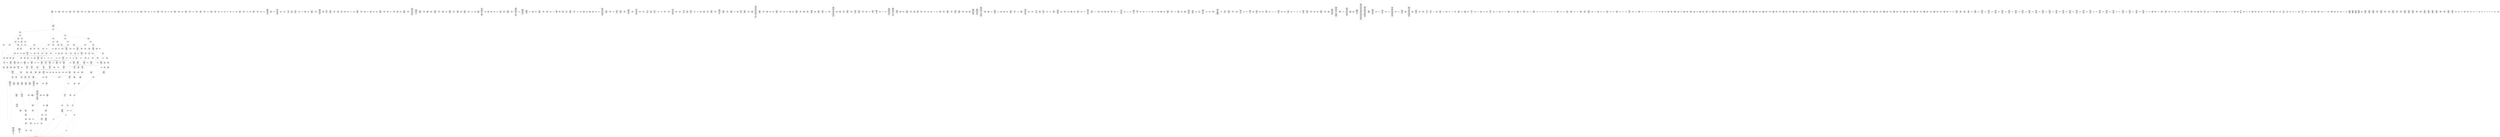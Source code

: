/* Generated by GvGen v.1.0 (https://www.github.com/stricaud/gvgen) */

digraph G {
compound=true;
   node1 [label="[anywhere]"];
   node2 [label="# 0x0
PUSHX Data
PUSHX Data
MSTORE
PUSHX LogicData
CALLDATASIZE
LT
PUSHX Data
JUMPI
"];
   node3 [label="# 0xd
PUSHX Data
CALLDATALOAD
PUSHX BitData
SHR
PUSHX LogicData
GT
PUSHX Data
JUMPI
"];
   node4 [label="# 0x1e
PUSHX LogicData
GT
PUSHX Data
JUMPI
"];
   node5 [label="# 0x29
PUSHX LogicData
GT
PUSHX Data
JUMPI
"];
   node6 [label="# 0x34
PUSHX LogicData
EQ
PUSHX Data
JUMPI
"];
   node7 [label="# 0x3f
PUSHX LogicData
EQ
PUSHX Data
JUMPI
"];
   node8 [label="# 0x4a
PUSHX LogicData
EQ
PUSHX Data
JUMPI
"];
   node9 [label="# 0x55
PUSHX LogicData
EQ
PUSHX Data
JUMPI
"];
   node10 [label="# 0x60
PUSHX Data
JUMP
"];
   node11 [label="# 0x64
JUMPDEST
PUSHX LogicData
EQ
PUSHX Data
JUMPI
"];
   node12 [label="# 0x70
PUSHX LogicData
EQ
PUSHX Data
JUMPI
"];
   node13 [label="# 0x7b
PUSHX LogicData
EQ
PUSHX Data
JUMPI
"];
   node14 [label="# 0x86
PUSHX LogicData
EQ
PUSHX Data
JUMPI
"];
   node15 [label="# 0x91
PUSHX Data
JUMP
"];
   node16 [label="# 0x95
JUMPDEST
PUSHX LogicData
GT
PUSHX Data
JUMPI
"];
   node17 [label="# 0xa1
PUSHX LogicData
EQ
PUSHX Data
JUMPI
"];
   node18 [label="# 0xac
PUSHX LogicData
EQ
PUSHX Data
JUMPI
"];
   node19 [label="# 0xb7
PUSHX LogicData
EQ
PUSHX Data
JUMPI
"];
   node20 [label="# 0xc2
PUSHX LogicData
EQ
PUSHX Data
JUMPI
"];
   node21 [label="# 0xcd
PUSHX Data
JUMP
"];
   node22 [label="# 0xd1
JUMPDEST
PUSHX LogicData
EQ
PUSHX Data
JUMPI
"];
   node23 [label="# 0xdd
PUSHX LogicData
EQ
PUSHX Data
JUMPI
"];
   node24 [label="# 0xe8
PUSHX LogicData
EQ
PUSHX Data
JUMPI
"];
   node25 [label="# 0xf3
PUSHX Data
JUMP
"];
   node26 [label="# 0xf7
JUMPDEST
PUSHX LogicData
GT
PUSHX Data
JUMPI
"];
   node27 [label="# 0x103
PUSHX LogicData
GT
PUSHX Data
JUMPI
"];
   node28 [label="# 0x10e
PUSHX LogicData
EQ
PUSHX Data
JUMPI
"];
   node29 [label="# 0x119
PUSHX LogicData
EQ
PUSHX Data
JUMPI
"];
   node30 [label="# 0x124
PUSHX LogicData
EQ
PUSHX Data
JUMPI
"];
   node31 [label="# 0x12f
PUSHX LogicData
EQ
PUSHX Data
JUMPI
"];
   node32 [label="# 0x13a
PUSHX Data
JUMP
"];
   node33 [label="# 0x13e
JUMPDEST
PUSHX LogicData
EQ
PUSHX Data
JUMPI
"];
   node34 [label="# 0x14a
PUSHX LogicData
EQ
PUSHX Data
JUMPI
"];
   node35 [label="# 0x155
PUSHX LogicData
EQ
PUSHX Data
JUMPI
"];
   node36 [label="# 0x160
PUSHX Data
JUMP
"];
   node37 [label="# 0x164
JUMPDEST
PUSHX LogicData
GT
PUSHX Data
JUMPI
"];
   node38 [label="# 0x170
PUSHX LogicData
EQ
PUSHX Data
JUMPI
"];
   node39 [label="# 0x17b
PUSHX LogicData
EQ
PUSHX Data
JUMPI
"];
   node40 [label="# 0x186
PUSHX LogicData
EQ
PUSHX Data
JUMPI
"];
   node41 [label="# 0x191
PUSHX LogicData
EQ
PUSHX Data
JUMPI
"];
   node42 [label="# 0x19c
PUSHX Data
JUMP
"];
   node43 [label="# 0x1a0
JUMPDEST
PUSHX LogicData
EQ
PUSHX Data
JUMPI
"];
   node44 [label="# 0x1ab
PUSHX LogicData
EQ
PUSHX Data
JUMPI
"];
   node45 [label="# 0x1b6
PUSHX LogicData
EQ
PUSHX Data
JUMPI
"];
   node46 [label="# 0x1c1
JUMPDEST
PUSHX Data
REVERT
"];
   node47 [label="# 0x1c6
JUMPDEST
CALLVALUE
ISZERO
PUSHX Data
JUMPI
"];
   node48 [label="# 0x1ce
PUSHX Data
REVERT
"];
   node49 [label="# 0x1d2
JUMPDEST
PUSHX Data
PUSHX ArithData
CALLDATASIZE
SUB
ADD
PUSHX Data
PUSHX Data
JUMP
"];
   node50 [label="# 0x1e8
JUMPDEST
PUSHX Data
JUMP
"];
   node51 [label="# 0x1ed
JUMPDEST
PUSHX MemData
MLOAD
PUSHX Data
PUSHX Data
JUMP
"];
   node52 [label="# 0x1fa
JUMPDEST
PUSHX MemData
MLOAD
SUB
RETURN
"];
   node53 [label="# 0x203
JUMPDEST
CALLVALUE
ISZERO
PUSHX Data
JUMPI
"];
   node54 [label="# 0x20b
PUSHX Data
REVERT
"];
   node55 [label="# 0x20f
JUMPDEST
PUSHX Data
PUSHX ArithData
CALLDATASIZE
SUB
ADD
PUSHX Data
PUSHX Data
JUMP
"];
   node56 [label="# 0x225
JUMPDEST
PUSHX Data
JUMP
"];
   node57 [label="# 0x22a
JUMPDEST
PUSHX MemData
MLOAD
PUSHX Data
PUSHX Data
JUMP
"];
   node58 [label="# 0x237
JUMPDEST
PUSHX MemData
MLOAD
SUB
RETURN
"];
   node59 [label="# 0x240
JUMPDEST
CALLVALUE
ISZERO
PUSHX Data
JUMPI
"];
   node60 [label="# 0x248
PUSHX Data
REVERT
"];
   node61 [label="# 0x24c
JUMPDEST
PUSHX Data
PUSHX Data
JUMP
"];
   node62 [label="# 0x255
JUMPDEST
PUSHX MemData
MLOAD
PUSHX Data
PUSHX Data
JUMP
"];
   node63 [label="# 0x262
JUMPDEST
PUSHX MemData
MLOAD
SUB
RETURN
"];
   node64 [label="# 0x26b
JUMPDEST
CALLVALUE
ISZERO
PUSHX Data
JUMPI
"];
   node65 [label="# 0x273
PUSHX Data
REVERT
"];
   node66 [label="# 0x277
JUMPDEST
PUSHX Data
PUSHX ArithData
CALLDATASIZE
SUB
ADD
PUSHX Data
PUSHX Data
JUMP
"];
   node67 [label="# 0x28d
JUMPDEST
PUSHX Data
JUMP
"];
   node68 [label="# 0x292
JUMPDEST
PUSHX MemData
MLOAD
PUSHX Data
PUSHX Data
JUMP
"];
   node69 [label="# 0x29f
JUMPDEST
PUSHX MemData
MLOAD
SUB
RETURN
"];
   node70 [label="# 0x2a8
JUMPDEST
CALLVALUE
ISZERO
PUSHX Data
JUMPI
"];
   node71 [label="# 0x2b0
PUSHX Data
REVERT
"];
   node72 [label="# 0x2b4
JUMPDEST
PUSHX Data
PUSHX ArithData
CALLDATASIZE
SUB
ADD
PUSHX Data
PUSHX Data
JUMP
"];
   node73 [label="# 0x2ca
JUMPDEST
PUSHX Data
JUMP
"];
   node74 [label="# 0x2cf
JUMPDEST
STOP
"];
   node75 [label="# 0x2d1
JUMPDEST
CALLVALUE
ISZERO
PUSHX Data
JUMPI
"];
   node76 [label="# 0x2d9
PUSHX Data
REVERT
"];
   node77 [label="# 0x2dd
JUMPDEST
PUSHX Data
PUSHX Data
JUMP
"];
   node78 [label="# 0x2e6
JUMPDEST
PUSHX MemData
MLOAD
PUSHX Data
PUSHX Data
JUMP
"];
   node79 [label="# 0x2f3
JUMPDEST
PUSHX MemData
MLOAD
SUB
RETURN
"];
   node80 [label="# 0x2fc
JUMPDEST
CALLVALUE
ISZERO
PUSHX Data
JUMPI
"];
   node81 [label="# 0x304
PUSHX Data
REVERT
"];
   node82 [label="# 0x308
JUMPDEST
PUSHX Data
PUSHX ArithData
CALLDATASIZE
SUB
ADD
PUSHX Data
PUSHX Data
JUMP
"];
   node83 [label="# 0x31e
JUMPDEST
PUSHX Data
JUMP
"];
   node84 [label="# 0x323
JUMPDEST
STOP
"];
   node85 [label="# 0x325
JUMPDEST
CALLVALUE
ISZERO
PUSHX Data
JUMPI
"];
   node86 [label="# 0x32d
PUSHX Data
REVERT
"];
   node87 [label="# 0x331
JUMPDEST
PUSHX Data
PUSHX Data
JUMP
"];
   node88 [label="# 0x33a
JUMPDEST
STOP
"];
   node89 [label="# 0x33c
JUMPDEST
CALLVALUE
ISZERO
PUSHX Data
JUMPI
"];
   node90 [label="# 0x344
PUSHX Data
REVERT
"];
   node91 [label="# 0x348
JUMPDEST
PUSHX Data
PUSHX ArithData
CALLDATASIZE
SUB
ADD
PUSHX Data
PUSHX Data
JUMP
"];
   node92 [label="# 0x35e
JUMPDEST
PUSHX Data
JUMP
"];
   node93 [label="# 0x363
JUMPDEST
PUSHX MemData
MLOAD
PUSHX Data
PUSHX Data
JUMP
"];
   node94 [label="# 0x370
JUMPDEST
PUSHX MemData
MLOAD
SUB
RETURN
"];
   node95 [label="# 0x379
JUMPDEST
PUSHX Data
PUSHX ArithData
CALLDATASIZE
SUB
ADD
PUSHX Data
PUSHX Data
JUMP
"];
   node96 [label="# 0x38e
JUMPDEST
PUSHX Data
JUMP
"];
   node97 [label="# 0x393
JUMPDEST
STOP
"];
   node98 [label="# 0x395
JUMPDEST
CALLVALUE
ISZERO
PUSHX Data
JUMPI
"];
   node99 [label="# 0x39d
PUSHX Data
REVERT
"];
   node100 [label="# 0x3a1
JUMPDEST
PUSHX Data
PUSHX ArithData
CALLDATASIZE
SUB
ADD
PUSHX Data
PUSHX Data
JUMP
"];
   node101 [label="# 0x3b7
JUMPDEST
PUSHX Data
JUMP
"];
   node102 [label="# 0x3bc
JUMPDEST
STOP
"];
   node103 [label="# 0x3be
JUMPDEST
CALLVALUE
ISZERO
PUSHX Data
JUMPI
"];
   node104 [label="# 0x3c6
PUSHX Data
REVERT
"];
   node105 [label="# 0x3ca
JUMPDEST
PUSHX Data
PUSHX ArithData
CALLDATASIZE
SUB
ADD
PUSHX Data
PUSHX Data
JUMP
"];
   node106 [label="# 0x3e0
JUMPDEST
PUSHX Data
JUMP
"];
   node107 [label="# 0x3e5
JUMPDEST
PUSHX MemData
MLOAD
PUSHX Data
PUSHX Data
JUMP
"];
   node108 [label="# 0x3f2
JUMPDEST
PUSHX MemData
MLOAD
SUB
RETURN
"];
   node109 [label="# 0x3fb
JUMPDEST
CALLVALUE
ISZERO
PUSHX Data
JUMPI
"];
   node110 [label="# 0x403
PUSHX Data
REVERT
"];
   node111 [label="# 0x407
JUMPDEST
PUSHX Data
PUSHX ArithData
CALLDATASIZE
SUB
ADD
PUSHX Data
PUSHX Data
JUMP
"];
   node112 [label="# 0x41d
JUMPDEST
PUSHX Data
JUMP
"];
   node113 [label="# 0x422
JUMPDEST
STOP
"];
   node114 [label="# 0x424
JUMPDEST
CALLVALUE
ISZERO
PUSHX Data
JUMPI
"];
   node115 [label="# 0x42c
PUSHX Data
REVERT
"];
   node116 [label="# 0x430
JUMPDEST
PUSHX Data
PUSHX ArithData
CALLDATASIZE
SUB
ADD
PUSHX Data
PUSHX Data
JUMP
"];
   node117 [label="# 0x446
JUMPDEST
PUSHX Data
JUMP
"];
   node118 [label="# 0x44b
JUMPDEST
PUSHX MemData
MLOAD
PUSHX Data
PUSHX Data
JUMP
"];
   node119 [label="# 0x458
JUMPDEST
PUSHX MemData
MLOAD
SUB
RETURN
"];
   node120 [label="# 0x461
JUMPDEST
CALLVALUE
ISZERO
PUSHX Data
JUMPI
"];
   node121 [label="# 0x469
PUSHX Data
REVERT
"];
   node122 [label="# 0x46d
JUMPDEST
PUSHX Data
PUSHX ArithData
CALLDATASIZE
SUB
ADD
PUSHX Data
PUSHX Data
JUMP
"];
   node123 [label="# 0x483
JUMPDEST
PUSHX Data
JUMP
"];
   node124 [label="# 0x488
JUMPDEST
STOP
"];
   node125 [label="# 0x48a
JUMPDEST
CALLVALUE
ISZERO
PUSHX Data
JUMPI
"];
   node126 [label="# 0x492
PUSHX Data
REVERT
"];
   node127 [label="# 0x496
JUMPDEST
PUSHX Data
PUSHX ArithData
CALLDATASIZE
SUB
ADD
PUSHX Data
PUSHX Data
JUMP
"];
   node128 [label="# 0x4ac
JUMPDEST
PUSHX Data
JUMP
"];
   node129 [label="# 0x4b1
JUMPDEST
PUSHX MemData
MLOAD
PUSHX Data
PUSHX Data
JUMP
"];
   node130 [label="# 0x4be
JUMPDEST
PUSHX MemData
MLOAD
SUB
RETURN
"];
   node131 [label="# 0x4c7
JUMPDEST
CALLVALUE
ISZERO
PUSHX Data
JUMPI
"];
   node132 [label="# 0x4cf
PUSHX Data
REVERT
"];
   node133 [label="# 0x4d3
JUMPDEST
PUSHX Data
PUSHX ArithData
CALLDATASIZE
SUB
ADD
PUSHX Data
PUSHX Data
JUMP
"];
   node134 [label="# 0x4e9
JUMPDEST
PUSHX Data
JUMP
"];
   node135 [label="# 0x4ee
JUMPDEST
PUSHX MemData
MLOAD
PUSHX Data
PUSHX Data
JUMP
"];
   node136 [label="# 0x4fb
JUMPDEST
PUSHX MemData
MLOAD
SUB
RETURN
"];
   node137 [label="# 0x504
JUMPDEST
CALLVALUE
ISZERO
PUSHX Data
JUMPI
"];
   node138 [label="# 0x50c
PUSHX Data
REVERT
"];
   node139 [label="# 0x510
JUMPDEST
PUSHX Data
PUSHX Data
JUMP
"];
   node140 [label="# 0x519
JUMPDEST
STOP
"];
   node141 [label="# 0x51b
JUMPDEST
CALLVALUE
ISZERO
PUSHX Data
JUMPI
"];
   node142 [label="# 0x523
PUSHX Data
REVERT
"];
   node143 [label="# 0x527
JUMPDEST
PUSHX Data
PUSHX Data
JUMP
"];
   node144 [label="# 0x530
JUMPDEST
PUSHX MemData
MLOAD
PUSHX Data
PUSHX Data
JUMP
"];
   node145 [label="# 0x53d
JUMPDEST
PUSHX MemData
MLOAD
SUB
RETURN
"];
   node146 [label="# 0x546
JUMPDEST
CALLVALUE
ISZERO
PUSHX Data
JUMPI
"];
   node147 [label="# 0x54e
PUSHX Data
REVERT
"];
   node148 [label="# 0x552
JUMPDEST
PUSHX Data
PUSHX Data
JUMP
"];
   node149 [label="# 0x55b
JUMPDEST
PUSHX MemData
MLOAD
PUSHX Data
PUSHX Data
JUMP
"];
   node150 [label="# 0x568
JUMPDEST
PUSHX MemData
MLOAD
SUB
RETURN
"];
   node151 [label="# 0x571
JUMPDEST
CALLVALUE
ISZERO
PUSHX Data
JUMPI
"];
   node152 [label="# 0x579
PUSHX Data
REVERT
"];
   node153 [label="# 0x57d
JUMPDEST
PUSHX Data
PUSHX Data
JUMP
"];
   node154 [label="# 0x586
JUMPDEST
STOP
"];
   node155 [label="# 0x588
JUMPDEST
CALLVALUE
ISZERO
PUSHX Data
JUMPI
"];
   node156 [label="# 0x590
PUSHX Data
REVERT
"];
   node157 [label="# 0x594
JUMPDEST
PUSHX Data
PUSHX Data
JUMP
"];
   node158 [label="# 0x59d
JUMPDEST
PUSHX MemData
MLOAD
PUSHX Data
PUSHX Data
JUMP
"];
   node159 [label="# 0x5aa
JUMPDEST
PUSHX MemData
MLOAD
SUB
RETURN
"];
   node160 [label="# 0x5b3
JUMPDEST
CALLVALUE
ISZERO
PUSHX Data
JUMPI
"];
   node161 [label="# 0x5bb
PUSHX Data
REVERT
"];
   node162 [label="# 0x5bf
JUMPDEST
PUSHX Data
PUSHX ArithData
CALLDATASIZE
SUB
ADD
PUSHX Data
PUSHX Data
JUMP
"];
   node163 [label="# 0x5d5
JUMPDEST
PUSHX Data
JUMP
"];
   node164 [label="# 0x5da
JUMPDEST
STOP
"];
   node165 [label="# 0x5dc
JUMPDEST
CALLVALUE
ISZERO
PUSHX Data
JUMPI
"];
   node166 [label="# 0x5e4
PUSHX Data
REVERT
"];
   node167 [label="# 0x5e8
JUMPDEST
PUSHX Data
PUSHX ArithData
CALLDATASIZE
SUB
ADD
PUSHX Data
PUSHX Data
JUMP
"];
   node168 [label="# 0x5fe
JUMPDEST
PUSHX Data
JUMP
"];
   node169 [label="# 0x603
JUMPDEST
STOP
"];
   node170 [label="# 0x605
JUMPDEST
CALLVALUE
ISZERO
PUSHX Data
JUMPI
"];
   node171 [label="# 0x60d
PUSHX Data
REVERT
"];
   node172 [label="# 0x611
JUMPDEST
PUSHX Data
PUSHX ArithData
CALLDATASIZE
SUB
ADD
PUSHX Data
PUSHX Data
JUMP
"];
   node173 [label="# 0x627
JUMPDEST
PUSHX Data
JUMP
"];
   node174 [label="# 0x62c
JUMPDEST
STOP
"];
   node175 [label="# 0x62e
JUMPDEST
CALLVALUE
ISZERO
PUSHX Data
JUMPI
"];
   node176 [label="# 0x636
PUSHX Data
REVERT
"];
   node177 [label="# 0x63a
JUMPDEST
PUSHX Data
PUSHX ArithData
CALLDATASIZE
SUB
ADD
PUSHX Data
PUSHX Data
JUMP
"];
   node178 [label="# 0x650
JUMPDEST
PUSHX Data
JUMP
"];
   node179 [label="# 0x655
JUMPDEST
PUSHX MemData
MLOAD
PUSHX Data
PUSHX Data
JUMP
"];
   node180 [label="# 0x662
JUMPDEST
PUSHX MemData
MLOAD
SUB
RETURN
"];
   node181 [label="# 0x66b
JUMPDEST
CALLVALUE
ISZERO
PUSHX Data
JUMPI
"];
   node182 [label="# 0x673
PUSHX Data
REVERT
"];
   node183 [label="# 0x677
JUMPDEST
PUSHX Data
PUSHX Data
JUMP
"];
   node184 [label="# 0x680
JUMPDEST
STOP
"];
   node185 [label="# 0x682
JUMPDEST
CALLVALUE
ISZERO
PUSHX Data
JUMPI
"];
   node186 [label="# 0x68a
PUSHX Data
REVERT
"];
   node187 [label="# 0x68e
JUMPDEST
PUSHX Data
PUSHX ArithData
CALLDATASIZE
SUB
ADD
PUSHX Data
PUSHX Data
JUMP
"];
   node188 [label="# 0x6a4
JUMPDEST
PUSHX Data
JUMP
"];
   node189 [label="# 0x6a9
JUMPDEST
PUSHX MemData
MLOAD
PUSHX Data
PUSHX Data
JUMP
"];
   node190 [label="# 0x6b6
JUMPDEST
PUSHX MemData
MLOAD
SUB
RETURN
"];
   node191 [label="# 0x6bf
JUMPDEST
CALLVALUE
ISZERO
PUSHX Data
JUMPI
"];
   node192 [label="# 0x6c7
PUSHX Data
REVERT
"];
   node193 [label="# 0x6cb
JUMPDEST
PUSHX Data
PUSHX ArithData
CALLDATASIZE
SUB
ADD
PUSHX Data
PUSHX Data
JUMP
"];
   node194 [label="# 0x6e1
JUMPDEST
PUSHX Data
JUMP
"];
   node195 [label="# 0x6e6
JUMPDEST
STOP
"];
   node196 [label="# 0x6e8
JUMPDEST
PUSHX Data
PUSHX Data
PUSHX ArithData
MSTORE
PUSHX ArithData
ADD
MSTORE
PUSHX ArithData
ADD
PUSHX Data
SHA3
PUSHX ArithData
SLOAD
PUSHX ArithData
EXP
DIV
PUSHX BitData
AND
JUMP
"];
   node197 [label="# 0x725
JUMPDEST
PUSHX Data
PUSHX Data
PUSHX Data
JUMP
"];
   node198 [label="# 0x730
JUMPDEST
JUMP
"];
   node199 [label="# 0x737
JUMPDEST
PUSHX Data
PUSHX StorData
SLOAD
PUSHX Data
PUSHX Data
JUMP
"];
   node200 [label="# 0x746
JUMPDEST
PUSHX ArithData
ADD
PUSHX ArithData
DIV
MUL
PUSHX ArithData
ADD
PUSHX MemData
MLOAD
ADD
PUSHX Data
MSTORE
MSTORE
PUSHX ArithData
ADD
SLOAD
PUSHX Data
PUSHX Data
JUMP
"];
   node201 [label="# 0x772
JUMPDEST
ISZERO
PUSHX Data
JUMPI
"];
   node202 [label="# 0x779
PUSHX LogicData
LT
PUSHX Data
JUMPI
"];
   node203 [label="# 0x781
PUSHX ArithData
SLOAD
DIV
MUL
MSTORE
PUSHX ArithData
ADD
PUSHX Data
JUMP
"];
   node204 [label="# 0x794
JUMPDEST
ADD
PUSHX Data
MSTORE
PUSHX Data
PUSHX Data
SHA3
"];
   node205 [label="# 0x7a2
JUMPDEST
SLOAD
MSTORE
PUSHX ArithData
ADD
PUSHX ArithData
ADD
GT
PUSHX Data
JUMPI
"];
   node206 [label="# 0x7b6
SUB
PUSHX BitData
AND
ADD
"];
   node207 [label="# 0x7bf
JUMPDEST
JUMP
"];
   node208 [label="# 0x7c9
JUMPDEST
PUSHX Data
PUSHX Data
PUSHX Data
JUMP
"];
   node209 [label="# 0x7d4
JUMPDEST
PUSHX Data
JUMPI
"];
   node210 [label="# 0x7d9
PUSHX MemData
MLOAD
PUSHX Data
MSTORE
PUSHX ArithData
ADD
PUSHX Data
PUSHX Data
JUMP
"];
   node211 [label="# 0x80a
JUMPDEST
PUSHX MemData
MLOAD
SUB
REVERT
"];
   node212 [label="# 0x813
JUMPDEST
PUSHX Data
PUSHX ArithData
MSTORE
PUSHX ArithData
ADD
MSTORE
PUSHX ArithData
ADD
PUSHX Data
SHA3
PUSHX ArithData
SLOAD
PUSHX ArithData
EXP
DIV
PUSHX BitData
AND
JUMP
"];
   node213 [label="# 0x84e
JUMPDEST
PUSHX Data
PUSHX Data
PUSHX Data
JUMP
"];
   node214 [label="# 0x859
JUMPDEST
PUSHX BitData
AND
PUSHX BitData
AND
EQ
ISZERO
PUSHX Data
JUMPI
"];
   node215 [label="# 0x890
PUSHX MemData
MLOAD
PUSHX Data
MSTORE
PUSHX ArithData
ADD
PUSHX Data
PUSHX Data
JUMP
"];
   node216 [label="# 0x8c1
JUMPDEST
PUSHX MemData
MLOAD
SUB
REVERT
"];
   node217 [label="# 0x8ca
JUMPDEST
PUSHX BitData
AND
PUSHX Data
PUSHX Data
JUMP
"];
   node218 [label="# 0x8e9
JUMPDEST
PUSHX BitData
AND
EQ
PUSHX Data
JUMPI
"];
   node219 [label="# 0x906
PUSHX Data
PUSHX Data
PUSHX Data
JUMP
"];
   node220 [label="# 0x912
JUMPDEST
PUSHX Data
JUMP
"];
   node221 [label="# 0x917
JUMPDEST
"];
   node222 [label="# 0x918
JUMPDEST
PUSHX Data
JUMPI
"];
   node223 [label="# 0x91d
PUSHX MemData
MLOAD
PUSHX Data
MSTORE
PUSHX ArithData
ADD
PUSHX Data
PUSHX Data
JUMP
"];
   node224 [label="# 0x94e
JUMPDEST
PUSHX MemData
MLOAD
SUB
REVERT
"];
   node225 [label="# 0x957
JUMPDEST
PUSHX Data
PUSHX Data
JUMP
"];
   node226 [label="# 0x961
JUMPDEST
JUMP
"];
   node227 [label="# 0x966
JUMPDEST
PUSHX Data
PUSHX StorData
SLOAD
JUMP
"];
   node228 [label="# 0x973
JUMPDEST
PUSHX Data
PUSHX Data
PUSHX Data
JUMP
"];
   node229 [label="# 0x97e
JUMPDEST
PUSHX Data
JUMP
"];
   node230 [label="# 0x984
JUMPDEST
PUSHX Data
JUMPI
"];
   node231 [label="# 0x989
PUSHX MemData
MLOAD
PUSHX Data
MSTORE
PUSHX ArithData
ADD
PUSHX Data
PUSHX Data
JUMP
"];
   node232 [label="# 0x9ba
JUMPDEST
PUSHX MemData
MLOAD
SUB
REVERT
"];
   node233 [label="# 0x9c3
JUMPDEST
PUSHX Data
PUSHX Data
JUMP
"];
   node234 [label="# 0x9ce
JUMPDEST
JUMP
"];
   node235 [label="# 0x9d3
JUMPDEST
PUSHX Data
PUSHX Data
JUMP
"];
   node236 [label="# 0x9db
JUMPDEST
PUSHX BitData
AND
PUSHX Data
PUSHX Data
JUMP
"];
   node237 [label="# 0x9f9
JUMPDEST
PUSHX BitData
AND
EQ
PUSHX Data
JUMPI
"];
   node238 [label="# 0xa15
PUSHX MemData
MLOAD
PUSHX Data
MSTORE
PUSHX ArithData
ADD
PUSHX Data
PUSHX Data
JUMP
"];
   node239 [label="# 0xa46
JUMPDEST
PUSHX MemData
MLOAD
SUB
REVERT
"];
   node240 [label="# 0xa4f
JUMPDEST
CALLER
PUSHX BitData
AND
PUSHX ArithData
SELFBALANCE
ISZERO
MUL
PUSHX MemData
MLOAD
PUSHX Data
PUSHX MemData
MLOAD
SUB
CALL
ISZERO
ISZERO
PUSHX Data
JUMPI
"];
   node241 [label="# 0xa8c
RETURNDATASIZE
PUSHX Data
RETURNDATACOPY
RETURNDATASIZE
PUSHX Data
REVERT
"];
   node242 [label="# 0xa95
JUMPDEST
JUMP
"];
   node243 [label="# 0xa98
JUMPDEST
PUSHX Data
PUSHX Data
PUSHX Data
JUMP
"];
   node244 [label="# 0xaa3
JUMPDEST
LT
PUSHX Data
JUMPI
"];
   node245 [label="# 0xaaa
PUSHX MemData
MLOAD
PUSHX Data
MSTORE
PUSHX ArithData
ADD
PUSHX Data
PUSHX Data
JUMP
"];
   node246 [label="# 0xadb
JUMPDEST
PUSHX MemData
MLOAD
SUB
REVERT
"];
   node247 [label="# 0xae4
JUMPDEST
PUSHX Data
PUSHX ArithData
PUSHX BitData
AND
PUSHX BitData
AND
MSTORE
PUSHX ArithData
ADD
MSTORE
PUSHX ArithData
ADD
PUSHX Data
SHA3
PUSHX ArithData
MSTORE
PUSHX ArithData
ADD
MSTORE
PUSHX ArithData
ADD
PUSHX Data
SHA3
SLOAD
JUMP
"];
   node248 [label="# 0xb3d
JUMPDEST
PUSHX LogicData
ISZERO
ISZERO
PUSHX StorData
PUSHX ArithData
SLOAD
PUSHX ArithData
EXP
DIV
PUSHX BitData
AND
ISZERO
ISZERO
EQ
PUSHX Data
JUMPI
"];
   node249 [label="# 0xb59
PUSHX MemData
MLOAD
PUSHX Data
MSTORE
PUSHX ArithData
ADD
PUSHX Data
PUSHX Data
JUMP
"];
   node250 [label="# 0xb8a
JUMPDEST
PUSHX MemData
MLOAD
SUB
REVERT
"];
   node251 [label="# 0xb93
JUMPDEST
PUSHX Data
PUSHX Data
PUSHX Data
PUSHX Data
JUMP
"];
   node252 [label="# 0xb9f
JUMPDEST
PUSHX LogicData
LT
PUSHX Data
JUMPI
"];
   node253 [label="# 0xbaa
PUSHX MemData
MLOAD
PUSHX Data
MSTORE
PUSHX ArithData
ADD
PUSHX Data
PUSHX Data
JUMP
"];
   node254 [label="# 0xbdb
JUMPDEST
PUSHX MemData
MLOAD
SUB
REVERT
"];
   node255 [label="# 0xbe4
JUMPDEST
PUSHX StorData
SLOAD
PUSHX Data
PUSHX Data
JUMP
"];
   node256 [label="# 0xbf3
JUMPDEST
LT
PUSHX Data
JUMPI
"];
   node257 [label="# 0xbf9
PUSHX MemData
MLOAD
PUSHX Data
MSTORE
PUSHX ArithData
ADD
PUSHX Data
PUSHX Data
JUMP
"];
   node258 [label="# 0xc2a
JUMPDEST
PUSHX MemData
MLOAD
SUB
REVERT
"];
   node259 [label="# 0xc33
JUMPDEST
PUSHX Data
PUSHX StorData
SLOAD
PUSHX BitData
PUSHX BitData
AND
JUMP
"];
   node260 [label="# 0xc48
JUMPDEST
CALLVALUE
EQ
PUSHX Data
JUMPI
"];
   node261 [label="# 0xc4f
PUSHX MemData
MLOAD
PUSHX Data
MSTORE
PUSHX ArithData
ADD
PUSHX Data
PUSHX Data
JUMP
"];
   node262 [label="# 0xc80
JUMPDEST
PUSHX MemData
MLOAD
SUB
REVERT
"];
   node263 [label="# 0xc89
JUMPDEST
PUSHX Data
"];
   node264 [label="# 0xc8c
JUMPDEST
LT
ISZERO
PUSHX Data
JUMPI
"];
   node265 [label="# 0xc95
CALLER
PUSHX Data
PUSHX Data
PUSHX Data
PUSHX Data
PUSHX Data
JUMP
"];
   node266 [label="# 0xca3
JUMPDEST
MSTORE
PUSHX ArithData
ADD
MSTORE
PUSHX ArithData
ADD
PUSHX Data
SHA3
PUSHX ArithData
PUSHX ArithData
EXP
SLOAD
PUSHX ArithData
MUL
NOT
AND
PUSHX BitData
AND
MUL
OR
SSTORE
PUSHX Data
CALLER
PUSHX Data
PUSHX Data
PUSHX Data
JUMP
"];
   node267 [label="# 0xcfd
JUMPDEST
PUSHX Data
JUMP
"];
   node268 [label="# 0xd02
JUMPDEST
PUSHX Data
PUSHX Data
PUSHX Data
JUMP
"];
   node269 [label="# 0xd0c
JUMPDEST
PUSHX Data
PUSHX Data
JUMP
"];
   node270 [label="# 0xd17
JUMPDEST
PUSHX Data
JUMP
"];
   node271 [label="# 0xd1f
JUMPDEST
JUMP
"];
   node272 [label="# 0xd24
JUMPDEST
CALLER
PUSHX BitData
AND
PUSHX Data
PUSHX Data
JUMP
"];
   node273 [label="# 0xd44
JUMPDEST
PUSHX BitData
AND
EQ
PUSHX Data
JUMPI
"];
   node274 [label="# 0xd60
PUSHX MemData
MLOAD
PUSHX Data
MSTORE
PUSHX ArithData
ADD
PUSHX Data
PUSHX Data
JUMP
"];
   node275 [label="# 0xd91
JUMPDEST
PUSHX MemData
MLOAD
SUB
REVERT
"];
   node276 [label="# 0xd9a
JUMPDEST
CALLER
PUSHX Data
PUSHX ArithData
MSTORE
PUSHX ArithData
ADD
MSTORE
PUSHX ArithData
ADD
PUSHX Data
SHA3
PUSHX ArithData
PUSHX ArithData
EXP
SLOAD
PUSHX ArithData
MUL
NOT
AND
PUSHX BitData
AND
MUL
OR
SSTORE
PUSHX Data
CALLER
PUSHX Data
PUSHX Data
JUMP
"];
   node277 [label="# 0xdf9
JUMPDEST
JUMP
"];
   node278 [label="# 0xdfc
JUMPDEST
PUSHX Data
PUSHX Data
PUSHX ArithData
MSTORE
PUSHX ArithData
ADD
MSTORE
PUSHX ArithData
ADD
PUSHX Data
SHA3
PUSHX ArithData
SLOAD
PUSHX ArithData
EXP
DIV
PUSHX BitData
AND
JUMP
"];
   node279 [label="# 0xe39
JUMPDEST
PUSHX Data
PUSHX MemData
MLOAD
PUSHX ArithData
ADD
PUSHX Data
MSTORE
PUSHX Data
MSTORE
PUSHX Data
JUMP
"];
   node280 [label="# 0xe54
JUMPDEST
JUMP
"];
   node281 [label="# 0xe59
JUMPDEST
PUSHX Data
PUSHX Data
PUSHX Data
JUMP
"];
   node282 [label="# 0xe63
JUMPDEST
LT
PUSHX Data
JUMPI
"];
   node283 [label="# 0xe6a
PUSHX MemData
MLOAD
PUSHX Data
MSTORE
PUSHX ArithData
ADD
PUSHX Data
PUSHX Data
JUMP
"];
   node284 [label="# 0xe9b
JUMPDEST
PUSHX MemData
MLOAD
SUB
REVERT
"];
   node285 [label="# 0xea4
JUMPDEST
PUSHX StorData
SLOAD
LT
PUSHX Data
JUMPI
"];
   node286 [label="# 0xeb0
PUSHX Data
PUSHX Data
JUMP
"];
   node287 [label="# 0xeb7
JUMPDEST
"];
   node288 [label="# 0xeb8
JUMPDEST
PUSHX Data
MSTORE
PUSHX Data
PUSHX Data
SHA3
ADD
SLOAD
JUMP
"];
   node289 [label="# 0xeca
JUMPDEST
PUSHX Data
PUSHX Data
JUMP
"];
   node290 [label="# 0xed2
JUMPDEST
PUSHX BitData
AND
PUSHX Data
PUSHX Data
JUMP
"];
   node291 [label="# 0xef0
JUMPDEST
PUSHX BitData
AND
EQ
PUSHX Data
JUMPI
"];
   node292 [label="# 0xf0c
PUSHX MemData
MLOAD
PUSHX Data
MSTORE
PUSHX ArithData
ADD
PUSHX Data
PUSHX Data
JUMP
"];
   node293 [label="# 0xf3d
JUMPDEST
PUSHX MemData
MLOAD
SUB
REVERT
"];
   node294 [label="# 0xf46
JUMPDEST
PUSHX Data
"];
   node295 [label="# 0xf49
JUMPDEST
LT
ISZERO
PUSHX Data
JUMPI
"];
   node296 [label="# 0xf52
PUSHX Data
PUSHX Data
PUSHX Data
PUSHX Data
JUMP
"];
   node297 [label="# 0xf5f
JUMPDEST
PUSHX Data
JUMP
"];
   node298 [label="# 0xf64
JUMPDEST
PUSHX Data
PUSHX Data
PUSHX Data
JUMP
"];
   node299 [label="# 0xf6e
JUMPDEST
PUSHX Data
PUSHX Data
JUMP
"];
   node300 [label="# 0xf79
JUMPDEST
PUSHX Data
JUMP
"];
   node301 [label="# 0xf81
JUMPDEST
JUMP
"];
   node302 [label="# 0xf86
JUMPDEST
PUSHX Data
PUSHX Data
PUSHX ArithData
MSTORE
PUSHX ArithData
ADD
MSTORE
PUSHX ArithData
ADD
PUSHX Data
SHA3
PUSHX ArithData
SLOAD
PUSHX ArithData
EXP
DIV
PUSHX BitData
AND
PUSHX BitData
PUSHX BitData
AND
PUSHX BitData
AND
EQ
ISZERO
PUSHX Data
JUMPI
"];
   node303 [label="# 0xff5
PUSHX MemData
MLOAD
PUSHX Data
MSTORE
PUSHX ArithData
ADD
PUSHX Data
PUSHX Data
JUMP
"];
   node304 [label="# 0x1026
JUMPDEST
PUSHX MemData
MLOAD
SUB
REVERT
"];
   node305 [label="# 0x102f
JUMPDEST
JUMP
"];
   node306 [label="# 0x1038
JUMPDEST
PUSHX BitData
PUSHX BitData
AND
PUSHX BitData
AND
EQ
ISZERO
PUSHX Data
JUMPI
"];
   node307 [label="# 0x106f
PUSHX MemData
MLOAD
PUSHX Data
MSTORE
PUSHX ArithData
ADD
PUSHX Data
PUSHX Data
JUMP
"];
   node308 [label="# 0x10a0
JUMPDEST
PUSHX MemData
MLOAD
SUB
REVERT
"];
   node309 [label="# 0x10a9
JUMPDEST
PUSHX Data
PUSHX ArithData
PUSHX BitData
AND
PUSHX BitData
AND
MSTORE
PUSHX ArithData
ADD
MSTORE
PUSHX ArithData
ADD
PUSHX Data
SHA3
SLOAD
JUMP
"];
   node310 [label="# 0x10f0
JUMPDEST
PUSHX Data
PUSHX Data
JUMP
"];
   node311 [label="# 0x10f8
JUMPDEST
PUSHX BitData
AND
PUSHX Data
PUSHX Data
JUMP
"];
   node312 [label="# 0x1116
JUMPDEST
PUSHX BitData
AND
EQ
PUSHX Data
JUMPI
"];
   node313 [label="# 0x1132
PUSHX MemData
MLOAD
PUSHX Data
MSTORE
PUSHX ArithData
ADD
PUSHX Data
PUSHX Data
JUMP
"];
   node314 [label="# 0x1163
JUMPDEST
PUSHX MemData
MLOAD
SUB
REVERT
"];
   node315 [label="# 0x116c
JUMPDEST
PUSHX Data
PUSHX Data
PUSHX Data
JUMP
"];
   node316 [label="# 0x1176
JUMPDEST
JUMP
"];
   node317 [label="# 0x1178
JUMPDEST
PUSHX Data
PUSHX StorData
PUSHX ArithData
SLOAD
PUSHX ArithData
EXP
DIV
PUSHX BitData
AND
JUMP
"];
   node318 [label="# 0x11a2
JUMPDEST
PUSHX Data
PUSHX StorData
SLOAD
PUSHX Data
PUSHX Data
JUMP
"];
   node319 [label="# 0x11b1
JUMPDEST
PUSHX ArithData
ADD
PUSHX ArithData
DIV
MUL
PUSHX ArithData
ADD
PUSHX MemData
MLOAD
ADD
PUSHX Data
MSTORE
MSTORE
PUSHX ArithData
ADD
SLOAD
PUSHX Data
PUSHX Data
JUMP
"];
   node320 [label="# 0x11dd
JUMPDEST
ISZERO
PUSHX Data
JUMPI
"];
   node321 [label="# 0x11e4
PUSHX LogicData
LT
PUSHX Data
JUMPI
"];
   node322 [label="# 0x11ec
PUSHX ArithData
SLOAD
DIV
MUL
MSTORE
PUSHX ArithData
ADD
PUSHX Data
JUMP
"];
   node323 [label="# 0x11ff
JUMPDEST
ADD
PUSHX Data
MSTORE
PUSHX Data
PUSHX Data
SHA3
"];
   node324 [label="# 0x120d
JUMPDEST
SLOAD
MSTORE
PUSHX ArithData
ADD
PUSHX ArithData
ADD
GT
PUSHX Data
JUMPI
"];
   node325 [label="# 0x1221
SUB
PUSHX BitData
AND
ADD
"];
   node326 [label="# 0x122a
JUMPDEST
JUMP
"];
   node327 [label="# 0x1234
JUMPDEST
PUSHX Data
PUSHX Data
JUMP
"];
   node328 [label="# 0x123c
JUMPDEST
PUSHX BitData
AND
PUSHX Data
PUSHX Data
JUMP
"];
   node329 [label="# 0x125a
JUMPDEST
PUSHX BitData
AND
EQ
PUSHX Data
JUMPI
"];
   node330 [label="# 0x1276
PUSHX MemData
MLOAD
PUSHX Data
MSTORE
PUSHX ArithData
ADD
PUSHX Data
PUSHX Data
JUMP
"];
   node331 [label="# 0x12a7
JUMPDEST
PUSHX MemData
MLOAD
SUB
REVERT
"];
   node332 [label="# 0x12b0
JUMPDEST
PUSHX LogicData
ISZERO
ISZERO
PUSHX StorData
PUSHX ArithData
SLOAD
PUSHX ArithData
EXP
DIV
PUSHX BitData
AND
ISZERO
ISZERO
EQ
PUSHX Data
JUMPI
"];
   node333 [label="# 0x12cc
PUSHX MemData
MLOAD
PUSHX Data
MSTORE
PUSHX ArithData
ADD
PUSHX Data
PUSHX Data
JUMP
"];
   node334 [label="# 0x12fd
JUMPDEST
PUSHX MemData
MLOAD
SUB
REVERT
"];
   node335 [label="# 0x1306
JUMPDEST
PUSHX LogicData
PUSHX StorData
PUSHX ArithData
PUSHX ArithData
EXP
SLOAD
PUSHX ArithData
MUL
NOT
AND
ISZERO
ISZERO
MUL
OR
SSTORE
JUMP
"];
   node336 [label="# 0x1323
JUMPDEST
PUSHX StorData
SLOAD
PUSHX Data
PUSHX Data
JUMP
"];
   node337 [label="# 0x1330
JUMPDEST
PUSHX ArithData
ADD
PUSHX ArithData
DIV
MUL
PUSHX ArithData
ADD
PUSHX MemData
MLOAD
ADD
PUSHX Data
MSTORE
MSTORE
PUSHX ArithData
ADD
SLOAD
PUSHX Data
PUSHX Data
JUMP
"];
   node338 [label="# 0x135c
JUMPDEST
ISZERO
PUSHX Data
JUMPI
"];
   node339 [label="# 0x1363
PUSHX LogicData
LT
PUSHX Data
JUMPI
"];
   node340 [label="# 0x136b
PUSHX ArithData
SLOAD
DIV
MUL
MSTORE
PUSHX ArithData
ADD
PUSHX Data
JUMP
"];
   node341 [label="# 0x137e
JUMPDEST
ADD
PUSHX Data
MSTORE
PUSHX Data
PUSHX Data
SHA3
"];
   node342 [label="# 0x138c
JUMPDEST
SLOAD
MSTORE
PUSHX ArithData
ADD
PUSHX ArithData
ADD
GT
PUSHX Data
JUMPI
"];
   node343 [label="# 0x13a0
SUB
PUSHX BitData
AND
ADD
"];
   node344 [label="# 0x13a9
JUMPDEST
JUMP
"];
   node345 [label="# 0x13b1
JUMPDEST
PUSHX Data
PUSHX Data
JUMP
"];
   node346 [label="# 0x13b9
JUMPDEST
PUSHX BitData
AND
PUSHX Data
PUSHX Data
JUMP
"];
   node347 [label="# 0x13d7
JUMPDEST
PUSHX BitData
AND
EQ
PUSHX Data
JUMPI
"];
   node348 [label="# 0x13f3
PUSHX MemData
MLOAD
PUSHX Data
MSTORE
PUSHX ArithData
ADD
PUSHX Data
PUSHX Data
JUMP
"];
   node349 [label="# 0x1424
JUMPDEST
PUSHX MemData
MLOAD
SUB
REVERT
"];
   node350 [label="# 0x142d
JUMPDEST
PUSHX LogicData
ISZERO
ISZERO
PUSHX StorData
PUSHX ArithData
SLOAD
PUSHX ArithData
EXP
DIV
PUSHX BitData
AND
ISZERO
ISZERO
EQ
PUSHX Data
JUMPI
"];
   node351 [label="# 0x1449
PUSHX MemData
MLOAD
PUSHX Data
MSTORE
PUSHX ArithData
ADD
PUSHX Data
PUSHX Data
JUMP
"];
   node352 [label="# 0x147a
JUMPDEST
PUSHX MemData
MLOAD
SUB
REVERT
"];
   node353 [label="# 0x1483
JUMPDEST
PUSHX Data
MLOAD
PUSHX ArithData
ADD
PUSHX Data
PUSHX Data
JUMP
"];
   node354 [label="# 0x1499
JUMPDEST
JUMP
"];
   node355 [label="# 0x149d
JUMPDEST
PUSHX Data
PUSHX Data
JUMP
"];
   node356 [label="# 0x14a5
JUMPDEST
PUSHX BitData
AND
PUSHX BitData
AND
EQ
ISZERO
PUSHX Data
JUMPI
"];
   node357 [label="# 0x14d9
PUSHX MemData
MLOAD
PUSHX Data
MSTORE
PUSHX ArithData
ADD
PUSHX Data
PUSHX Data
JUMP
"];
   node358 [label="# 0x150a
JUMPDEST
PUSHX MemData
MLOAD
SUB
REVERT
"];
   node359 [label="# 0x1513
JUMPDEST
PUSHX Data
PUSHX Data
PUSHX Data
PUSHX Data
JUMP
"];
   node360 [label="# 0x1520
JUMPDEST
PUSHX BitData
AND
PUSHX BitData
AND
MSTORE
PUSHX ArithData
ADD
MSTORE
PUSHX ArithData
ADD
PUSHX Data
SHA3
PUSHX ArithData
PUSHX BitData
AND
PUSHX BitData
AND
MSTORE
PUSHX ArithData
ADD
MSTORE
PUSHX ArithData
ADD
PUSHX Data
SHA3
PUSHX ArithData
PUSHX ArithData
EXP
SLOAD
PUSHX ArithData
MUL
NOT
AND
ISZERO
ISZERO
MUL
OR
SSTORE
PUSHX BitData
AND
PUSHX Data
PUSHX Data
JUMP
"];
   node361 [label="# 0x15cd
JUMPDEST
PUSHX BitData
AND
PUSHX Data
PUSHX MemData
MLOAD
PUSHX Data
PUSHX Data
JUMP
"];
   node362 [label="# 0x1612
JUMPDEST
PUSHX MemData
MLOAD
SUB
LOGX
JUMP
"];
   node363 [label="# 0x161e
JUMPDEST
PUSHX Data
PUSHX Data
PUSHX Data
JUMP
"];
   node364 [label="# 0x1629
JUMPDEST
PUSHX Data
JUMP
"];
   node365 [label="# 0x162f
JUMPDEST
PUSHX Data
JUMPI
"];
   node366 [label="# 0x1634
PUSHX MemData
MLOAD
PUSHX Data
MSTORE
PUSHX ArithData
ADD
PUSHX Data
PUSHX Data
JUMP
"];
   node367 [label="# 0x1665
JUMPDEST
PUSHX MemData
MLOAD
SUB
REVERT
"];
   node368 [label="# 0x166e
JUMPDEST
PUSHX Data
PUSHX Data
JUMP
"];
   node369 [label="# 0x167a
JUMPDEST
JUMP
"];
   node370 [label="# 0x1680
JUMPDEST
PUSHX Data
PUSHX Data
PUSHX Data
JUMP
"];
   node371 [label="# 0x168b
JUMPDEST
PUSHX Data
JUMPI
"];
   node372 [label="# 0x1690
PUSHX MemData
MLOAD
PUSHX Data
MSTORE
PUSHX ArithData
ADD
PUSHX Data
PUSHX Data
JUMP
"];
   node373 [label="# 0x16c1
JUMPDEST
PUSHX MemData
MLOAD
SUB
REVERT
"];
   node374 [label="# 0x16ca
JUMPDEST
PUSHX Data
PUSHX Data
PUSHX Data
JUMP
"];
   node375 [label="# 0x16d4
JUMPDEST
PUSHX LogicData
MLOAD
GT
PUSHX Data
JUMPI
"];
   node376 [label="# 0x16e0
PUSHX MemData
MLOAD
PUSHX ArithData
ADD
PUSHX Data
MSTORE
PUSHX Data
MSTORE
PUSHX Data
JUMP
"];
   node377 [label="# 0x16f4
JUMPDEST
PUSHX Data
PUSHX Data
JUMP
"];
   node378 [label="# 0x16fe
JUMPDEST
PUSHX MemData
MLOAD
PUSHX ArithData
ADD
PUSHX Data
PUSHX Data
JUMP
"];
   node379 [label="# 0x170f
JUMPDEST
PUSHX MemData
MLOAD
PUSHX ArithData
SUB
SUB
MSTORE
PUSHX Data
MSTORE
"];
   node380 [label="# 0x171f
JUMPDEST
JUMP
"];
   node381 [label="# 0x1727
JUMPDEST
PUSHX Data
PUSHX Data
JUMP
"];
   node382 [label="# 0x172f
JUMPDEST
PUSHX BitData
AND
PUSHX Data
PUSHX Data
JUMP
"];
   node383 [label="# 0x174d
JUMPDEST
PUSHX BitData
AND
EQ
PUSHX Data
JUMPI
"];
   node384 [label="# 0x1769
PUSHX MemData
MLOAD
PUSHX Data
MSTORE
PUSHX ArithData
ADD
PUSHX Data
PUSHX Data
JUMP
"];
   node385 [label="# 0x179a
JUMPDEST
PUSHX MemData
MLOAD
SUB
REVERT
"];
   node386 [label="# 0x17a3
JUMPDEST
PUSHX StorData
PUSHX ArithData
SLOAD
PUSHX ArithData
EXP
DIV
PUSHX BitData
AND
ISZERO
PUSHX StorData
PUSHX ArithData
PUSHX ArithData
EXP
SLOAD
PUSHX ArithData
MUL
NOT
AND
ISZERO
ISZERO
MUL
OR
SSTORE
JUMP
"];
   node387 [label="# 0x17cf
JUMPDEST
PUSHX Data
PUSHX Data
PUSHX ArithData
PUSHX BitData
AND
PUSHX BitData
AND
MSTORE
PUSHX ArithData
ADD
MSTORE
PUSHX ArithData
ADD
PUSHX Data
SHA3
PUSHX ArithData
PUSHX BitData
AND
PUSHX BitData
AND
MSTORE
PUSHX ArithData
ADD
MSTORE
PUSHX ArithData
ADD
PUSHX Data
SHA3
PUSHX ArithData
SLOAD
PUSHX ArithData
EXP
DIV
PUSHX BitData
AND
JUMP
"];
   node388 [label="# 0x1863
JUMPDEST
PUSHX Data
PUSHX Data
JUMP
"];
   node389 [label="# 0x186b
JUMPDEST
PUSHX BitData
AND
PUSHX Data
PUSHX Data
JUMP
"];
   node390 [label="# 0x1889
JUMPDEST
PUSHX BitData
AND
EQ
PUSHX Data
JUMPI
"];
   node391 [label="# 0x18a5
PUSHX MemData
MLOAD
PUSHX Data
MSTORE
PUSHX ArithData
ADD
PUSHX Data
PUSHX Data
JUMP
"];
   node392 [label="# 0x18d6
JUMPDEST
PUSHX MemData
MLOAD
SUB
REVERT
"];
   node393 [label="# 0x18df
JUMPDEST
PUSHX BitData
PUSHX BitData
AND
PUSHX BitData
AND
EQ
ISZERO
PUSHX Data
JUMPI
"];
   node394 [label="# 0x1915
PUSHX MemData
MLOAD
PUSHX Data
MSTORE
PUSHX ArithData
ADD
PUSHX Data
PUSHX Data
JUMP
"];
   node395 [label="# 0x1946
JUMPDEST
PUSHX MemData
MLOAD
SUB
REVERT
"];
   node396 [label="# 0x194f
JUMPDEST
PUSHX Data
PUSHX Data
JUMP
"];
   node397 [label="# 0x1958
JUMPDEST
JUMP
"];
   node398 [label="# 0x195b
JUMPDEST
PUSHX ArithData
PUSHX ArithData
ADD
PUSHX Data
SLOAD
ADD
SSTORE
JUMP
"];
   node399 [label="# 0x1971
JUMPDEST
PUSHX Data
PUSHX BitData
PUSHX BitData
NOT
AND
PUSHX BitData
NOT
AND
EQ
PUSHX Data
JUMPI
"];
   node400 [label="# 0x19da
PUSHX Data
PUSHX Data
JUMP
"];
   node401 [label="# 0x19e3
JUMPDEST
"];
   node402 [label="# 0x19e4
JUMPDEST
JUMP
"];
   node403 [label="# 0x19eb
JUMPDEST
PUSHX BitData
PUSHX BitData
AND
PUSHX Data
PUSHX ArithData
MSTORE
PUSHX ArithData
ADD
MSTORE
PUSHX ArithData
ADD
PUSHX Data
SHA3
PUSHX ArithData
SLOAD
PUSHX ArithData
EXP
DIV
PUSHX BitData
AND
PUSHX BitData
AND
EQ
ISZERO
JUMP
"];
   node404 [label="# 0x1a57
JUMPDEST
PUSHX Data
CALLER
JUMP
"];
   node405 [label="# 0x1a5f
JUMPDEST
PUSHX Data
PUSHX ArithData
MSTORE
PUSHX ArithData
ADD
MSTORE
PUSHX ArithData
ADD
PUSHX Data
SHA3
PUSHX ArithData
PUSHX ArithData
EXP
SLOAD
PUSHX ArithData
MUL
NOT
AND
PUSHX BitData
AND
MUL
OR
SSTORE
PUSHX BitData
AND
PUSHX Data
PUSHX Data
JUMP
"];
   node406 [label="# 0x1ad2
JUMPDEST
PUSHX BitData
AND
PUSHX Data
PUSHX MemData
MLOAD
PUSHX MemData
MLOAD
SUB
LOGX
JUMP
"];
   node407 [label="# 0x1b18
JUMPDEST
PUSHX Data
PUSHX Data
PUSHX Data
JUMP
"];
   node408 [label="# 0x1b23
JUMPDEST
PUSHX Data
JUMPI
"];
   node409 [label="# 0x1b28
PUSHX MemData
MLOAD
PUSHX Data
MSTORE
PUSHX ArithData
ADD
PUSHX Data
PUSHX Data
JUMP
"];
   node410 [label="# 0x1b59
JUMPDEST
PUSHX MemData
MLOAD
SUB
REVERT
"];
   node411 [label="# 0x1b62
JUMPDEST
PUSHX Data
PUSHX Data
PUSHX Data
JUMP
"];
   node412 [label="# 0x1b6d
JUMPDEST
PUSHX BitData
AND
PUSHX BitData
AND
EQ
PUSHX Data
JUMPI
"];
   node413 [label="# 0x1ba4
PUSHX BitData
AND
PUSHX Data
PUSHX Data
JUMP
"];
   node414 [label="# 0x1bc4
JUMPDEST
PUSHX BitData
AND
EQ
"];
   node415 [label="# 0x1bdc
JUMPDEST
PUSHX Data
JUMPI
"];
   node416 [label="# 0x1be2
PUSHX Data
PUSHX Data
JUMP
"];
   node417 [label="# 0x1bec
JUMPDEST
"];
   node418 [label="# 0x1bed
JUMPDEST
JUMP
"];
   node419 [label="# 0x1bf6
JUMPDEST
PUSHX BitData
AND
PUSHX Data
PUSHX Data
JUMP
"];
   node420 [label="# 0x1c16
JUMPDEST
PUSHX BitData
AND
EQ
PUSHX Data
JUMPI
"];
   node421 [label="# 0x1c32
PUSHX MemData
MLOAD
PUSHX Data
MSTORE
PUSHX ArithData
ADD
PUSHX Data
PUSHX Data
JUMP
"];
   node422 [label="# 0x1c63
JUMPDEST
PUSHX MemData
MLOAD
SUB
REVERT
"];
   node423 [label="# 0x1c6c
JUMPDEST
PUSHX BitData
PUSHX BitData
AND
PUSHX BitData
AND
EQ
ISZERO
PUSHX Data
JUMPI
"];
   node424 [label="# 0x1ca2
PUSHX MemData
MLOAD
PUSHX Data
MSTORE
PUSHX ArithData
ADD
PUSHX Data
PUSHX Data
JUMP
"];
   node425 [label="# 0x1cd3
JUMPDEST
PUSHX MemData
MLOAD
SUB
REVERT
"];
   node426 [label="# 0x1cdc
JUMPDEST
PUSHX Data
PUSHX Data
JUMP
"];
   node427 [label="# 0x1ce7
JUMPDEST
PUSHX Data
PUSHX Data
PUSHX Data
JUMP
"];
   node428 [label="# 0x1cf2
JUMPDEST
PUSHX Data
PUSHX Data
PUSHX ArithData
PUSHX BitData
AND
PUSHX BitData
AND
MSTORE
PUSHX ArithData
ADD
MSTORE
PUSHX ArithData
ADD
PUSHX Data
SHA3
PUSHX Data
SLOAD
PUSHX Data
PUSHX Data
JUMP
"];
   node429 [label="# 0x1d42
JUMPDEST
SSTORE
PUSHX Data
PUSHX Data
PUSHX ArithData
PUSHX BitData
AND
PUSHX BitData
AND
MSTORE
PUSHX ArithData
ADD
MSTORE
PUSHX ArithData
ADD
PUSHX Data
SHA3
PUSHX Data
SLOAD
PUSHX Data
PUSHX Data
JUMP
"];
   node430 [label="# 0x1d99
JUMPDEST
SSTORE
PUSHX Data
PUSHX ArithData
MSTORE
PUSHX ArithData
ADD
MSTORE
PUSHX ArithData
ADD
PUSHX Data
SHA3
PUSHX ArithData
PUSHX ArithData
EXP
SLOAD
PUSHX ArithData
MUL
NOT
AND
PUSHX BitData
AND
MUL
OR
SSTORE
PUSHX BitData
AND
PUSHX BitData
AND
PUSHX Data
PUSHX MemData
MLOAD
PUSHX MemData
MLOAD
SUB
LOGX
JUMP
"];
   node431 [label="# 0x1e52
JUMPDEST
PUSHX Data
PUSHX ArithData
ADD
SLOAD
JUMP
"];
   node432 [label="# 0x1e60
JUMPDEST
PUSHX Data
PUSHX Data
PUSHX Data
JUMP
"];
   node433 [label="# 0x1e6e
JUMPDEST
JUMP
"];
   node434 [label="# 0x1e76
JUMPDEST
PUSHX Data
PUSHX MemData
MLOAD
PUSHX ArithData
ADD
PUSHX Data
MSTORE
PUSHX Data
MSTORE
PUSHX Data
JUMP
"];
   node435 [label="# 0x1e90
JUMPDEST
JUMP
"];
   node436 [label="# 0x1e94
JUMPDEST
PUSHX Data
PUSHX StorData
PUSHX ArithData
SLOAD
PUSHX ArithData
EXP
DIV
PUSHX BitData
AND
PUSHX StorData
PUSHX ArithData
PUSHX ArithData
EXP
SLOAD
PUSHX ArithData
MUL
NOT
AND
PUSHX BitData
AND
MUL
OR
SSTORE
PUSHX BitData
AND
PUSHX BitData
AND
PUSHX Data
PUSHX MemData
MLOAD
PUSHX MemData
MLOAD
SUB
LOGX
JUMP
"];
   node437 [label="# 0x1f5a
JUMPDEST
PUSHX Data
PUSHX Data
JUMP
"];
   node438 [label="# 0x1f65
JUMPDEST
PUSHX Data
PUSHX Data
JUMP
"];
   node439 [label="# 0x1f71
JUMPDEST
PUSHX Data
JUMPI
"];
   node440 [label="# 0x1f76
PUSHX MemData
MLOAD
PUSHX Data
MSTORE
PUSHX ArithData
ADD
PUSHX Data
PUSHX Data
JUMP
"];
   node441 [label="# 0x1fa7
JUMPDEST
PUSHX MemData
MLOAD
SUB
REVERT
"];
   node442 [label="# 0x1fb0
JUMPDEST
JUMP
"];
   node443 [label="# 0x1fb6
JUMPDEST
PUSHX Data
PUSHX StorData
SLOAD
PUSHX Data
PUSHX Data
JUMP
"];
   node444 [label="# 0x1fc5
JUMPDEST
PUSHX ArithData
ADD
PUSHX ArithData
DIV
MUL
PUSHX ArithData
ADD
PUSHX MemData
MLOAD
ADD
PUSHX Data
MSTORE
MSTORE
PUSHX ArithData
ADD
SLOAD
PUSHX Data
PUSHX Data
JUMP
"];
   node445 [label="# 0x1ff1
JUMPDEST
ISZERO
PUSHX Data
JUMPI
"];
   node446 [label="# 0x1ff8
PUSHX LogicData
LT
PUSHX Data
JUMPI
"];
   node447 [label="# 0x2000
PUSHX ArithData
SLOAD
DIV
MUL
MSTORE
PUSHX ArithData
ADD
PUSHX Data
JUMP
"];
   node448 [label="# 0x2013
JUMPDEST
ADD
PUSHX Data
MSTORE
PUSHX Data
PUSHX Data
SHA3
"];
   node449 [label="# 0x2021
JUMPDEST
SLOAD
MSTORE
PUSHX ArithData
ADD
PUSHX ArithData
ADD
GT
PUSHX Data
JUMPI
"];
   node450 [label="# 0x2035
SUB
PUSHX BitData
AND
ADD
"];
   node451 [label="# 0x203e
JUMPDEST
JUMP
"];
   node452 [label="# 0x2048
JUMPDEST
PUSHX Data
PUSHX LogicData
EQ
ISZERO
PUSHX Data
JUMPI
"];
   node453 [label="# 0x2054
PUSHX MemData
MLOAD
PUSHX ArithData
ADD
PUSHX Data
MSTORE
PUSHX Data
MSTORE
PUSHX ArithData
ADD
PUSHX Data
MSTORE
PUSHX Data
JUMP
"];
   node454 [label="# 0x2090
JUMPDEST
PUSHX Data
PUSHX Data
"];
   node455 [label="# 0x2098
JUMPDEST
PUSHX LogicData
EQ
PUSHX Data
JUMPI
"];
   node456 [label="# 0x20a1
PUSHX Data
PUSHX Data
JUMP
"];
   node457 [label="# 0x20ab
JUMPDEST
PUSHX Data
PUSHX Data
PUSHX Data
JUMP
"];
   node458 [label="# 0x20bb
JUMPDEST
PUSHX Data
JUMP
"];
   node459 [label="# 0x20c2
JUMPDEST
PUSHX Data
PUSHX LogicData
GT
ISZERO
PUSHX Data
JUMPI
"];
   node460 [label="# 0x20d6
PUSHX Data
PUSHX Data
JUMP
"];
   node461 [label="# 0x20dd
JUMPDEST
"];
   node462 [label="# 0x20de
JUMPDEST
PUSHX MemData
MLOAD
MSTORE
PUSHX ArithData
ADD
PUSHX BitData
NOT
AND
PUSHX ArithData
ADD
ADD
PUSHX Data
MSTORE
ISZERO
PUSHX Data
JUMPI
"];
   node463 [label="# 0x20fc
PUSHX ArithData
ADD
PUSHX ArithData
MUL
CALLDATASIZE
CALLDATACOPY
ADD
"];
   node464 [label="# 0x2110
JUMPDEST
"];
   node465 [label="# 0x2114
JUMPDEST
PUSHX LogicData
EQ
PUSHX Data
JUMPI
"];
   node466 [label="# 0x211d
PUSHX Data
PUSHX Data
PUSHX Data
JUMP
"];
   node467 [label="# 0x2129
JUMPDEST
PUSHX Data
PUSHX Data
PUSHX Data
JUMP
"];
   node468 [label="# 0x2138
JUMPDEST
PUSHX Data
PUSHX Data
PUSHX Data
JUMP
"];
   node469 [label="# 0x2144
JUMPDEST
PUSHX BitData
SHL
MLOAD
LT
PUSHX Data
JUMPI
"];
   node470 [label="# 0x2152
PUSHX Data
PUSHX Data
JUMP
"];
   node471 [label="# 0x2159
JUMPDEST
"];
   node472 [label="# 0x215a
JUMPDEST
PUSHX ArithData
ADD
ADD
PUSHX BitData
NOT
AND
PUSHX BitData
BYTE
MSTORE8
PUSHX Data
PUSHX Data
PUSHX Data
JUMP
"];
   node473 [label="# 0x2196
JUMPDEST
PUSHX Data
JUMP
"];
   node474 [label="# 0x219d
JUMPDEST
"];
   node475 [label="# 0x21a4
JUMPDEST
JUMP
"];
   node476 [label="# 0x21a9
JUMPDEST
PUSHX Data
PUSHX BitData
PUSHX BitData
NOT
AND
PUSHX BitData
NOT
AND
EQ
PUSHX Data
JUMPI
"];
   node477 [label="# 0x2212
PUSHX BitData
PUSHX BitData
NOT
AND
PUSHX BitData
NOT
AND
EQ
"];
   node478 [label="# 0x2274
JUMPDEST
PUSHX Data
JUMPI
"];
   node479 [label="# 0x227a
PUSHX Data
PUSHX Data
JUMP
"];
   node480 [label="# 0x2283
JUMPDEST
"];
   node481 [label="# 0x2284
JUMPDEST
JUMP
"];
   node482 [label="# 0x228b
JUMPDEST
PUSHX Data
PUSHX Data
JUMP
"];
   node483 [label="# 0x2296
JUMPDEST
JUMP
"];
   node484 [label="# 0x229b
JUMPDEST
PUSHX Data
PUSHX Data
JUMP
"];
   node485 [label="# 0x22a5
JUMPDEST
PUSHX Data
PUSHX Data
PUSHX Data
JUMP
"];
   node486 [label="# 0x22b2
JUMPDEST
PUSHX Data
JUMPI
"];
   node487 [label="# 0x22b7
PUSHX MemData
MLOAD
PUSHX Data
MSTORE
PUSHX ArithData
ADD
PUSHX Data
PUSHX Data
JUMP
"];
   node488 [label="# 0x22e8
JUMPDEST
PUSHX MemData
MLOAD
SUB
REVERT
"];
   node489 [label="# 0x22f1
JUMPDEST
JUMP
"];
   node490 [label="# 0x22f6
JUMPDEST
PUSHX Data
PUSHX Data
PUSHX BitData
AND
PUSHX Data
JUMP
"];
   node491 [label="# 0x2317
JUMPDEST
ISZERO
PUSHX Data
JUMPI
"];
   node492 [label="# 0x231d
PUSHX BitData
AND
PUSHX Data
PUSHX Data
PUSHX Data
JUMP
"];
   node493 [label="# 0x2340
JUMPDEST
PUSHX MemData
MLOAD
PUSHX BitData
AND
PUSHX BitData
SHL
MSTORE
PUSHX ArithData
ADD
PUSHX Data
PUSHX Data
JUMP
"];
   node494 [label="# 0x2362
JUMPDEST
PUSHX Data
PUSHX MemData
MLOAD
SUB
PUSHX Data
EXTCODESIZE
ISZERO
ISZERO
PUSHX Data
JUMPI
"];
   node495 [label="# 0x2378
PUSHX Data
REVERT
"];
   node496 [label="# 0x237c
JUMPDEST
GAS
CALL
ISZERO
PUSHX Data
JUMPI
"];
   node497 [label="# 0x238a
PUSHX MemData
MLOAD
RETURNDATASIZE
PUSHX BitData
NOT
PUSHX ArithData
ADD
AND
ADD
PUSHX Data
MSTORE
ADD
PUSHX Data
PUSHX Data
JUMP
"];
   node498 [label="# 0x23aa
JUMPDEST
PUSHX Data
"];
   node499 [label="# 0x23ad
JUMPDEST
PUSHX Data
JUMPI
"];
   node500 [label="# 0x23b2
RETURNDATASIZE
PUSHX LogicData
EQ
PUSHX Data
JUMPI
"];
   node501 [label="# 0x23bc
PUSHX MemData
MLOAD
PUSHX BitData
NOT
PUSHX ArithData
RETURNDATASIZE
ADD
AND
ADD
PUSHX Data
MSTORE
RETURNDATASIZE
MSTORE
RETURNDATASIZE
PUSHX Data
PUSHX ArithData
ADD
RETURNDATACOPY
PUSHX Data
JUMP
"];
   node502 [label="# 0x23dd
JUMPDEST
PUSHX Data
"];
   node503 [label="# 0x23e2
JUMPDEST
PUSHX LogicData
MLOAD
EQ
ISZERO
PUSHX Data
JUMPI
"];
   node504 [label="# 0x23ee
PUSHX MemData
MLOAD
PUSHX Data
MSTORE
PUSHX ArithData
ADD
PUSHX Data
PUSHX Data
JUMP
"];
   node505 [label="# 0x241f
JUMPDEST
PUSHX MemData
MLOAD
SUB
REVERT
"];
   node506 [label="# 0x2428
JUMPDEST
MLOAD
PUSHX ArithData
ADD
REVERT
"];
   node507 [label="# 0x2430
JUMPDEST
PUSHX BitData
PUSHX BitData
SHL
PUSHX BitData
NOT
AND
PUSHX BitData
NOT
AND
EQ
PUSHX Data
JUMP
"];
   node508 [label="# 0x2480
JUMPDEST
PUSHX Data
"];
   node509 [label="# 0x2485
JUMPDEST
JUMP
"];
   node510 [label="# 0x248d
JUMPDEST
PUSHX Data
PUSHX BitData
PUSHX BitData
NOT
AND
PUSHX BitData
NOT
AND
EQ
JUMP
"];
   node511 [label="# 0x24f7
JUMPDEST
PUSHX Data
PUSHX Data
JUMP
"];
   node512 [label="# 0x2502
JUMPDEST
PUSHX BitData
PUSHX BitData
AND
PUSHX BitData
AND
EQ
ISZERO
PUSHX Data
JUMPI
"];
   node513 [label="# 0x2538
PUSHX Data
PUSHX Data
JUMP
"];
   node514 [label="# 0x2540
JUMPDEST
PUSHX Data
JUMP
"];
   node515 [label="# 0x2545
JUMPDEST
PUSHX BitData
AND
PUSHX BitData
AND
EQ
PUSHX Data
JUMPI
"];
   node516 [label="# 0x2579
PUSHX Data
PUSHX Data
JUMP
"];
   node517 [label="# 0x2582
JUMPDEST
"];
   node518 [label="# 0x2583
JUMPDEST
"];
   node519 [label="# 0x2584
JUMPDEST
PUSHX BitData
PUSHX BitData
AND
PUSHX BitData
AND
EQ
ISZERO
PUSHX Data
JUMPI
"];
   node520 [label="# 0x25ba
PUSHX Data
PUSHX Data
JUMP
"];
   node521 [label="# 0x25c2
JUMPDEST
PUSHX Data
JUMP
"];
   node522 [label="# 0x25c7
JUMPDEST
PUSHX BitData
AND
PUSHX BitData
AND
EQ
PUSHX Data
JUMPI
"];
   node523 [label="# 0x25fb
PUSHX Data
PUSHX Data
JUMP
"];
   node524 [label="# 0x2604
JUMPDEST
"];
   node525 [label="# 0x2605
JUMPDEST
"];
   node526 [label="# 0x2606
JUMPDEST
JUMP
"];
   node527 [label="# 0x260b
JUMPDEST
PUSHX BitData
PUSHX BitData
AND
PUSHX BitData
AND
EQ
ISZERO
PUSHX Data
JUMPI
"];
   node528 [label="# 0x2641
PUSHX MemData
MLOAD
PUSHX Data
MSTORE
PUSHX ArithData
ADD
PUSHX Data
PUSHX Data
JUMP
"];
   node529 [label="# 0x2672
JUMPDEST
PUSHX MemData
MLOAD
SUB
REVERT
"];
   node530 [label="# 0x267b
JUMPDEST
PUSHX Data
PUSHX Data
JUMP
"];
   node531 [label="# 0x2684
JUMPDEST
ISZERO
PUSHX Data
JUMPI
"];
   node532 [label="# 0x268a
PUSHX MemData
MLOAD
PUSHX Data
MSTORE
PUSHX ArithData
ADD
PUSHX Data
PUSHX Data
JUMP
"];
   node533 [label="# 0x26bb
JUMPDEST
PUSHX MemData
MLOAD
SUB
REVERT
"];
   node534 [label="# 0x26c4
JUMPDEST
PUSHX Data
PUSHX Data
PUSHX Data
JUMP
"];
   node535 [label="# 0x26d0
JUMPDEST
PUSHX Data
PUSHX Data
PUSHX ArithData
PUSHX BitData
AND
PUSHX BitData
AND
MSTORE
PUSHX ArithData
ADD
MSTORE
PUSHX ArithData
ADD
PUSHX Data
SHA3
PUSHX Data
SLOAD
PUSHX Data
PUSHX Data
JUMP
"];
   node536 [label="# 0x2720
JUMPDEST
SSTORE
PUSHX Data
PUSHX ArithData
MSTORE
PUSHX ArithData
ADD
MSTORE
PUSHX ArithData
ADD
PUSHX Data
SHA3
PUSHX ArithData
PUSHX ArithData
EXP
SLOAD
PUSHX ArithData
MUL
NOT
AND
PUSHX BitData
AND
MUL
OR
SSTORE
PUSHX BitData
AND
PUSHX BitData
PUSHX BitData
AND
PUSHX Data
PUSHX MemData
MLOAD
PUSHX MemData
MLOAD
SUB
LOGX
JUMP
"];
   node537 [label="# 0x27d9
JUMPDEST
PUSHX Data
EXTCODESIZE
PUSHX LogicData
GT
JUMP
"];
   node538 [label="# 0x27ec
JUMPDEST
JUMP
"];
   node539 [label="# 0x27f1
JUMPDEST
PUSHX StorData
SLOAD
PUSHX Data
PUSHX ArithData
MSTORE
PUSHX ArithData
ADD
MSTORE
PUSHX ArithData
ADD
PUSHX Data
SHA3
SSTORE
PUSHX StorData
PUSHX ArithData
SLOAD
ADD
SSTORE
PUSHX ArithData
SUB
PUSHX Data
MSTORE
PUSHX Data
PUSHX Data
SHA3
ADD
PUSHX Data
SSTORE
JUMP
"];
   node540 [label="# 0x283a
JUMPDEST
PUSHX Data
PUSHX Data
PUSHX Data
PUSHX Data
JUMP
"];
   node541 [label="# 0x2847
JUMPDEST
PUSHX Data
PUSHX Data
JUMP
"];
   node542 [label="# 0x2851
JUMPDEST
PUSHX Data
PUSHX Data
PUSHX ArithData
MSTORE
PUSHX ArithData
ADD
MSTORE
PUSHX ArithData
ADD
PUSHX Data
SHA3
SLOAD
EQ
PUSHX Data
JUMPI
"];
   node543 [label="# 0x2873
PUSHX Data
PUSHX Data
PUSHX ArithData
PUSHX BitData
AND
PUSHX BitData
AND
MSTORE
PUSHX ArithData
ADD
MSTORE
PUSHX ArithData
ADD
PUSHX Data
SHA3
PUSHX ArithData
MSTORE
PUSHX ArithData
ADD
MSTORE
PUSHX ArithData
ADD
PUSHX Data
SHA3
SLOAD
PUSHX Data
PUSHX ArithData
PUSHX BitData
AND
PUSHX BitData
AND
MSTORE
PUSHX ArithData
ADD
MSTORE
PUSHX ArithData
ADD
PUSHX Data
SHA3
PUSHX ArithData
MSTORE
PUSHX ArithData
ADD
MSTORE
PUSHX ArithData
ADD
PUSHX Data
SHA3
SSTORE
PUSHX Data
PUSHX ArithData
MSTORE
PUSHX ArithData
ADD
MSTORE
PUSHX ArithData
ADD
PUSHX Data
SHA3
SSTORE
"];
   node544 [label="# 0x2936
JUMPDEST
PUSHX Data
PUSHX ArithData
MSTORE
PUSHX ArithData
ADD
MSTORE
PUSHX ArithData
ADD
PUSHX Data
SHA3
PUSHX Data
SSTORE
PUSHX Data
PUSHX ArithData
PUSHX BitData
AND
PUSHX BitData
AND
MSTORE
PUSHX ArithData
ADD
MSTORE
PUSHX ArithData
ADD
PUSHX Data
SHA3
PUSHX ArithData
MSTORE
PUSHX ArithData
ADD
MSTORE
PUSHX ArithData
ADD
PUSHX Data
SHA3
PUSHX Data
SSTORE
JUMP
"];
   node545 [label="# 0x29a7
JUMPDEST
PUSHX Data
PUSHX Data
PUSHX StorData
SLOAD
PUSHX Data
PUSHX Data
JUMP
"];
   node546 [label="# 0x29bb
JUMPDEST
PUSHX Data
PUSHX Data
PUSHX ArithData
MSTORE
PUSHX ArithData
ADD
MSTORE
PUSHX ArithData
ADD
PUSHX Data
SHA3
SLOAD
PUSHX Data
PUSHX StorData
SLOAD
LT
PUSHX Data
JUMPI
"];
   node547 [label="# 0x29e3
PUSHX Data
PUSHX Data
JUMP
"];
   node548 [label="# 0x29ea
JUMPDEST
"];
   node549 [label="# 0x29eb
JUMPDEST
PUSHX Data
MSTORE
PUSHX Data
PUSHX Data
SHA3
ADD
SLOAD
PUSHX StorData
SLOAD
LT
PUSHX Data
JUMPI
"];
   node550 [label="# 0x2a05
PUSHX Data
PUSHX Data
JUMP
"];
   node551 [label="# 0x2a0c
JUMPDEST
"];
   node552 [label="# 0x2a0d
JUMPDEST
PUSHX Data
MSTORE
PUSHX Data
PUSHX Data
SHA3
ADD
SSTORE
PUSHX Data
PUSHX ArithData
MSTORE
PUSHX ArithData
ADD
MSTORE
PUSHX ArithData
ADD
PUSHX Data
SHA3
SSTORE
PUSHX Data
PUSHX ArithData
MSTORE
PUSHX ArithData
ADD
MSTORE
PUSHX ArithData
ADD
PUSHX Data
SHA3
PUSHX Data
SSTORE
PUSHX StorData
SLOAD
PUSHX Data
JUMPI
"];
   node553 [label="# 0x2a54
PUSHX Data
PUSHX Data
JUMP
"];
   node554 [label="# 0x2a5b
JUMPDEST
"];
   node555 [label="# 0x2a5c
JUMPDEST
PUSHX ArithData
SUB
PUSHX Data
MSTORE
PUSHX Data
PUSHX Data
SHA3
ADD
PUSHX Data
SSTORE
SSTORE
JUMP
"];
   node556 [label="# 0x2a78
JUMPDEST
PUSHX Data
PUSHX Data
PUSHX Data
JUMP
"];
   node557 [label="# 0x2a83
JUMPDEST
PUSHX Data
PUSHX ArithData
PUSHX BitData
AND
PUSHX BitData
AND
MSTORE
PUSHX ArithData
ADD
MSTORE
PUSHX ArithData
ADD
PUSHX Data
SHA3
PUSHX ArithData
MSTORE
PUSHX ArithData
ADD
MSTORE
PUSHX ArithData
ADD
PUSHX Data
SHA3
SSTORE
PUSHX Data
PUSHX ArithData
MSTORE
PUSHX ArithData
ADD
MSTORE
PUSHX ArithData
ADD
PUSHX Data
SHA3
SSTORE
JUMP
"];
   node558 [label="# 0x2af7
JUMPDEST
SLOAD
PUSHX Data
PUSHX Data
JUMP
"];
   node559 [label="# 0x2b03
JUMPDEST
PUSHX Data
MSTORE
PUSHX Data
PUSHX Data
SHA3
PUSHX ArithData
ADD
PUSHX Data
DIV
ADD
PUSHX Data
JUMPI
"];
   node560 [label="# 0x2b1d
PUSHX Data
SSTORE
PUSHX Data
JUMP
"];
   node561 [label="# 0x2b25
JUMPDEST
PUSHX LogicData
LT
PUSHX Data
JUMPI
"];
   node562 [label="# 0x2b2e
MLOAD
PUSHX BitData
NOT
AND
ADD
OR
SSTORE
PUSHX Data
JUMP
"];
   node563 [label="# 0x2b3e
JUMPDEST
ADD
PUSHX ArithData
ADD
SSTORE
ISZERO
PUSHX Data
JUMPI
"];
   node564 [label="# 0x2b4d
ADD
"];
   node565 [label="# 0x2b50
JUMPDEST
GT
ISZERO
PUSHX Data
JUMPI
"];
   node566 [label="# 0x2b59
MLOAD
SSTORE
PUSHX ArithData
ADD
PUSHX ArithData
ADD
PUSHX Data
JUMP
"];
   node567 [label="# 0x2b6b
JUMPDEST
"];
   node568 [label="# 0x2b6c
JUMPDEST
PUSHX Data
PUSHX Data
JUMP
"];
   node569 [label="# 0x2b79
JUMPDEST
JUMP
"];
   node570 [label="# 0x2b7d
JUMPDEST
"];
   node571 [label="# 0x2b7e
JUMPDEST
GT
ISZERO
PUSHX Data
JUMPI
"];
   node572 [label="# 0x2b87
PUSHX Data
PUSHX Data
SSTORE
PUSHX ArithData
ADD
PUSHX Data
JUMP
"];
   node573 [label="# 0x2b96
JUMPDEST
JUMP
"];
   node574 [label="# 0x2b9a
JUMPDEST
PUSHX Data
PUSHX Data
PUSHX Data
PUSHX Data
JUMP
"];
   node575 [label="# 0x2ba8
JUMPDEST
PUSHX Data
JUMP
"];
   node576 [label="# 0x2bad
JUMPDEST
MSTORE
PUSHX ArithData
ADD
ADD
GT
ISZERO
PUSHX Data
JUMPI
"];
   node577 [label="# 0x2bc1
PUSHX Data
PUSHX Data
JUMP
"];
   node578 [label="# 0x2bc8
JUMPDEST
"];
   node579 [label="# 0x2bc9
JUMPDEST
PUSHX Data
PUSHX Data
JUMP
"];
   node580 [label="# 0x2bd4
JUMPDEST
JUMP
"];
   node581 [label="# 0x2bdc
JUMPDEST
PUSHX Data
PUSHX Data
PUSHX Data
PUSHX Data
JUMP
"];
   node582 [label="# 0x2bea
JUMPDEST
PUSHX Data
JUMP
"];
   node583 [label="# 0x2bef
JUMPDEST
MSTORE
PUSHX ArithData
ADD
ADD
GT
ISZERO
PUSHX Data
JUMPI
"];
   node584 [label="# 0x2c03
PUSHX Data
PUSHX Data
JUMP
"];
   node585 [label="# 0x2c0a
JUMPDEST
"];
   node586 [label="# 0x2c0b
JUMPDEST
PUSHX Data
PUSHX Data
JUMP
"];
   node587 [label="# 0x2c16
JUMPDEST
JUMP
"];
   node588 [label="# 0x2c1e
JUMPDEST
PUSHX Data
CALLDATALOAD
PUSHX Data
PUSHX Data
JUMP
"];
   node589 [label="# 0x2c2d
JUMPDEST
JUMP
"];
   node590 [label="# 0x2c33
JUMPDEST
PUSHX Data
CALLDATALOAD
PUSHX Data
PUSHX Data
JUMP
"];
   node591 [label="# 0x2c42
JUMPDEST
JUMP
"];
   node592 [label="# 0x2c48
JUMPDEST
PUSHX Data
CALLDATALOAD
PUSHX Data
PUSHX Data
JUMP
"];
   node593 [label="# 0x2c57
JUMPDEST
JUMP
"];
   node594 [label="# 0x2c5d
JUMPDEST
PUSHX Data
MLOAD
PUSHX Data
PUSHX Data
JUMP
"];
   node595 [label="# 0x2c6c
JUMPDEST
JUMP
"];
   node596 [label="# 0x2c72
JUMPDEST
PUSHX Data
PUSHX ArithData
ADD
SLT
PUSHX Data
JUMPI
"];
   node597 [label="# 0x2c7f
PUSHX Data
PUSHX Data
JUMP
"];
   node598 [label="# 0x2c86
JUMPDEST
"];
   node599 [label="# 0x2c87
JUMPDEST
CALLDATALOAD
PUSHX Data
PUSHX ArithData
ADD
PUSHX Data
JUMP
"];
   node600 [label="# 0x2c97
JUMPDEST
JUMP
"];
   node601 [label="# 0x2ca0
JUMPDEST
PUSHX Data
PUSHX ArithData
ADD
SLT
PUSHX Data
JUMPI
"];
   node602 [label="# 0x2cad
PUSHX Data
PUSHX Data
JUMP
"];
   node603 [label="# 0x2cb4
JUMPDEST
"];
   node604 [label="# 0x2cb5
JUMPDEST
CALLDATALOAD
PUSHX Data
PUSHX ArithData
ADD
PUSHX Data
JUMP
"];
   node605 [label="# 0x2cc5
JUMPDEST
JUMP
"];
   node606 [label="# 0x2cce
JUMPDEST
PUSHX Data
CALLDATALOAD
PUSHX Data
PUSHX Data
JUMP
"];
   node607 [label="# 0x2cdd
JUMPDEST
JUMP
"];
   node608 [label="# 0x2ce3
JUMPDEST
PUSHX Data
PUSHX LogicData
SUB
SLT
ISZERO
PUSHX Data
JUMPI
"];
   node609 [label="# 0x2cf1
PUSHX Data
PUSHX Data
JUMP
"];
   node610 [label="# 0x2cf8
JUMPDEST
"];
   node611 [label="# 0x2cf9
JUMPDEST
PUSHX ArithData
PUSHX Data
ADD
PUSHX Data
JUMP
"];
   node612 [label="# 0x2d07
JUMPDEST
JUMP
"];
   node613 [label="# 0x2d10
JUMPDEST
PUSHX Data
PUSHX LogicData
SUB
SLT
ISZERO
PUSHX Data
JUMPI
"];
   node614 [label="# 0x2d1f
PUSHX Data
PUSHX Data
JUMP
"];
   node615 [label="# 0x2d26
JUMPDEST
"];
   node616 [label="# 0x2d27
JUMPDEST
PUSHX ArithData
PUSHX Data
ADD
PUSHX Data
JUMP
"];
   node617 [label="# 0x2d35
JUMPDEST
PUSHX ArithData
PUSHX Data
ADD
PUSHX Data
JUMP
"];
   node618 [label="# 0x2d46
JUMPDEST
JUMP
"];
   node619 [label="# 0x2d50
JUMPDEST
PUSHX Data
PUSHX Data
PUSHX LogicData
SUB
SLT
ISZERO
PUSHX Data
JUMPI
"];
   node620 [label="# 0x2d61
PUSHX Data
PUSHX Data
JUMP
"];
   node621 [label="# 0x2d68
JUMPDEST
"];
   node622 [label="# 0x2d69
JUMPDEST
PUSHX ArithData
PUSHX Data
ADD
PUSHX Data
JUMP
"];
   node623 [label="# 0x2d77
JUMPDEST
PUSHX ArithData
PUSHX Data
ADD
PUSHX Data
JUMP
"];
   node624 [label="# 0x2d88
JUMPDEST
PUSHX ArithData
PUSHX Data
ADD
PUSHX Data
JUMP
"];
   node625 [label="# 0x2d99
JUMPDEST
JUMP
"];
   node626 [label="# 0x2da3
JUMPDEST
PUSHX Data
PUSHX Data
PUSHX LogicData
SUB
SLT
ISZERO
PUSHX Data
JUMPI
"];
   node627 [label="# 0x2db5
PUSHX Data
PUSHX Data
JUMP
"];
   node628 [label="# 0x2dbc
JUMPDEST
"];
   node629 [label="# 0x2dbd
JUMPDEST
PUSHX ArithData
PUSHX Data
ADD
PUSHX Data
JUMP
"];
   node630 [label="# 0x2dcb
JUMPDEST
PUSHX ArithData
PUSHX Data
ADD
PUSHX Data
JUMP
"];
   node631 [label="# 0x2ddc
JUMPDEST
PUSHX ArithData
PUSHX Data
ADD
PUSHX Data
JUMP
"];
   node632 [label="# 0x2ded
JUMPDEST
PUSHX ArithData
ADD
CALLDATALOAD
PUSHX LogicData
GT
ISZERO
PUSHX Data
JUMPI
"];
   node633 [label="# 0x2e06
PUSHX Data
PUSHX Data
JUMP
"];
   node634 [label="# 0x2e0d
JUMPDEST
"];
   node635 [label="# 0x2e0e
JUMPDEST
PUSHX Data
ADD
PUSHX Data
JUMP
"];
   node636 [label="# 0x2e1a
JUMPDEST
JUMP
"];
   node637 [label="# 0x2e26
JUMPDEST
PUSHX Data
PUSHX LogicData
SUB
SLT
ISZERO
PUSHX Data
JUMPI
"];
   node638 [label="# 0x2e35
PUSHX Data
PUSHX Data
JUMP
"];
   node639 [label="# 0x2e3c
JUMPDEST
"];
   node640 [label="# 0x2e3d
JUMPDEST
PUSHX ArithData
PUSHX Data
ADD
PUSHX Data
JUMP
"];
   node641 [label="# 0x2e4b
JUMPDEST
PUSHX ArithData
PUSHX Data
ADD
PUSHX Data
JUMP
"];
   node642 [label="# 0x2e5c
JUMPDEST
JUMP
"];
   node643 [label="# 0x2e66
JUMPDEST
PUSHX Data
PUSHX LogicData
SUB
SLT
ISZERO
PUSHX Data
JUMPI
"];
   node644 [label="# 0x2e75
PUSHX Data
PUSHX Data
JUMP
"];
   node645 [label="# 0x2e7c
JUMPDEST
"];
   node646 [label="# 0x2e7d
JUMPDEST
PUSHX ArithData
PUSHX Data
ADD
PUSHX Data
JUMP
"];
   node647 [label="# 0x2e8b
JUMPDEST
PUSHX ArithData
PUSHX Data
ADD
PUSHX Data
JUMP
"];
   node648 [label="# 0x2e9c
JUMPDEST
JUMP
"];
   node649 [label="# 0x2ea6
JUMPDEST
PUSHX Data
PUSHX LogicData
SUB
SLT
ISZERO
PUSHX Data
JUMPI
"];
   node650 [label="# 0x2eb4
PUSHX Data
PUSHX Data
JUMP
"];
   node651 [label="# 0x2ebb
JUMPDEST
"];
   node652 [label="# 0x2ebc
JUMPDEST
PUSHX ArithData
PUSHX Data
ADD
PUSHX Data
JUMP
"];
   node653 [label="# 0x2eca
JUMPDEST
JUMP
"];
   node654 [label="# 0x2ed3
JUMPDEST
PUSHX Data
PUSHX LogicData
SUB
SLT
ISZERO
PUSHX Data
JUMPI
"];
   node655 [label="# 0x2ee1
PUSHX Data
PUSHX Data
JUMP
"];
   node656 [label="# 0x2ee8
JUMPDEST
"];
   node657 [label="# 0x2ee9
JUMPDEST
PUSHX ArithData
PUSHX Data
ADD
PUSHX Data
JUMP
"];
   node658 [label="# 0x2ef7
JUMPDEST
JUMP
"];
   node659 [label="# 0x2f00
JUMPDEST
PUSHX Data
PUSHX LogicData
SUB
SLT
ISZERO
PUSHX Data
JUMPI
"];
   node660 [label="# 0x2f0e
PUSHX Data
PUSHX Data
JUMP
"];
   node661 [label="# 0x2f15
JUMPDEST
"];
   node662 [label="# 0x2f16
JUMPDEST
PUSHX ArithData
ADD
CALLDATALOAD
PUSHX LogicData
GT
ISZERO
PUSHX Data
JUMPI
"];
   node663 [label="# 0x2f2c
PUSHX Data
PUSHX Data
JUMP
"];
   node664 [label="# 0x2f33
JUMPDEST
"];
   node665 [label="# 0x2f34
JUMPDEST
PUSHX Data
ADD
PUSHX Data
JUMP
"];
   node666 [label="# 0x2f40
JUMPDEST
JUMP
"];
   node667 [label="# 0x2f49
JUMPDEST
PUSHX Data
PUSHX LogicData
SUB
SLT
ISZERO
PUSHX Data
JUMPI
"];
   node668 [label="# 0x2f57
PUSHX Data
PUSHX Data
JUMP
"];
   node669 [label="# 0x2f5e
JUMPDEST
"];
   node670 [label="# 0x2f5f
JUMPDEST
PUSHX ArithData
PUSHX Data
ADD
PUSHX Data
JUMP
"];
   node671 [label="# 0x2f6d
JUMPDEST
JUMP
"];
   node672 [label="# 0x2f76
JUMPDEST
PUSHX Data
PUSHX Data
JUMP
"];
   node673 [label="# 0x2f7f
JUMPDEST
MSTORE
JUMP
"];
   node674 [label="# 0x2f85
JUMPDEST
PUSHX Data
PUSHX Data
JUMP
"];
   node675 [label="# 0x2f8e
JUMPDEST
MSTORE
JUMP
"];
   node676 [label="# 0x2f94
JUMPDEST
PUSHX Data
PUSHX Data
PUSHX Data
JUMP
"];
   node677 [label="# 0x2f9f
JUMPDEST
PUSHX Data
PUSHX Data
JUMP
"];
   node678 [label="# 0x2fa9
JUMPDEST
PUSHX Data
PUSHX ArithData
ADD
PUSHX Data
JUMP
"];
   node679 [label="# 0x2fb9
JUMPDEST
PUSHX Data
PUSHX Data
JUMP
"];
   node680 [label="# 0x2fc2
JUMPDEST
ADD
JUMP
"];
   node681 [label="# 0x2fcd
JUMPDEST
PUSHX Data
PUSHX Data
PUSHX Data
JUMP
"];
   node682 [label="# 0x2fd8
JUMPDEST
PUSHX Data
PUSHX Data
JUMP
"];
   node683 [label="# 0x2fe2
JUMPDEST
PUSHX Data
PUSHX ArithData
ADD
PUSHX Data
JUMP
"];
   node684 [label="# 0x2ff2
JUMPDEST
PUSHX Data
PUSHX Data
JUMP
"];
   node685 [label="# 0x2ffb
JUMPDEST
ADD
JUMP
"];
   node686 [label="# 0x3006
JUMPDEST
PUSHX Data
PUSHX Data
PUSHX Data
JUMP
"];
   node687 [label="# 0x3011
JUMPDEST
PUSHX Data
PUSHX Data
JUMP
"];
   node688 [label="# 0x301b
JUMPDEST
PUSHX Data
PUSHX ArithData
ADD
PUSHX Data
JUMP
"];
   node689 [label="# 0x302b
JUMPDEST
ADD
JUMP
"];
   node690 [label="# 0x3037
JUMPDEST
PUSHX Data
PUSHX Data
PUSHX Data
PUSHX Data
JUMP
"];
   node691 [label="# 0x3044
JUMPDEST
PUSHX Data
PUSHX Data
JUMP
"];
   node692 [label="# 0x304f
JUMPDEST
PUSHX ArithData
ADD
JUMP
"];
   node693 [label="# 0x305a
JUMPDEST
PUSHX Data
PUSHX Data
PUSHX Data
PUSHX Data
JUMP
"];
   node694 [label="# 0x3067
JUMPDEST
PUSHX Data
PUSHX Data
JUMP
"];
   node695 [label="# 0x3072
JUMPDEST
PUSHX ArithData
ADD
JUMP
"];
   node696 [label="# 0x307d
JUMPDEST
PUSHX Data
PUSHX Data
PUSHX Data
PUSHX Data
JUMP
"];
   node697 [label="# 0x308a
JUMPDEST
PUSHX Data
PUSHX Data
JUMP
"];
   node698 [label="# 0x3095
JUMPDEST
PUSHX ArithData
ADD
JUMP
"];
   node699 [label="# 0x30a0
JUMPDEST
PUSHX Data
PUSHX Data
PUSHX Data
PUSHX Data
JUMP
"];
   node700 [label="# 0x30ad
JUMPDEST
PUSHX Data
PUSHX Data
JUMP
"];
   node701 [label="# 0x30b8
JUMPDEST
PUSHX ArithData
ADD
JUMP
"];
   node702 [label="# 0x30c3
JUMPDEST
PUSHX Data
PUSHX Data
PUSHX Data
PUSHX Data
JUMP
"];
   node703 [label="# 0x30d0
JUMPDEST
PUSHX Data
PUSHX Data
JUMP
"];
   node704 [label="# 0x30db
JUMPDEST
PUSHX ArithData
ADD
JUMP
"];
   node705 [label="# 0x30e6
JUMPDEST
PUSHX Data
PUSHX Data
PUSHX Data
PUSHX Data
JUMP
"];
   node706 [label="# 0x30f3
JUMPDEST
PUSHX Data
PUSHX Data
JUMP
"];
   node707 [label="# 0x30fe
JUMPDEST
PUSHX ArithData
ADD
JUMP
"];
   node708 [label="# 0x3109
JUMPDEST
PUSHX Data
PUSHX Data
PUSHX Data
PUSHX Data
JUMP
"];
   node709 [label="# 0x3116
JUMPDEST
PUSHX Data
PUSHX Data
JUMP
"];
   node710 [label="# 0x3121
JUMPDEST
PUSHX ArithData
ADD
JUMP
"];
   node711 [label="# 0x312c
JUMPDEST
PUSHX Data
PUSHX Data
PUSHX Data
PUSHX Data
JUMP
"];
   node712 [label="# 0x3139
JUMPDEST
PUSHX Data
PUSHX Data
JUMP
"];
   node713 [label="# 0x3144
JUMPDEST
PUSHX ArithData
ADD
JUMP
"];
   node714 [label="# 0x314f
JUMPDEST
PUSHX Data
PUSHX Data
PUSHX Data
PUSHX Data
JUMP
"];
   node715 [label="# 0x315c
JUMPDEST
PUSHX Data
PUSHX Data
JUMP
"];
   node716 [label="# 0x3167
JUMPDEST
PUSHX ArithData
ADD
JUMP
"];
   node717 [label="# 0x3172
JUMPDEST
PUSHX Data
PUSHX Data
PUSHX Data
PUSHX Data
JUMP
"];
   node718 [label="# 0x317f
JUMPDEST
PUSHX Data
PUSHX Data
JUMP
"];
   node719 [label="# 0x318a
JUMPDEST
PUSHX ArithData
ADD
JUMP
"];
   node720 [label="# 0x3195
JUMPDEST
PUSHX Data
PUSHX Data
PUSHX Data
PUSHX Data
JUMP
"];
   node721 [label="# 0x31a2
JUMPDEST
PUSHX Data
PUSHX Data
JUMP
"];
   node722 [label="# 0x31ad
JUMPDEST
PUSHX ArithData
ADD
JUMP
"];
   node723 [label="# 0x31b8
JUMPDEST
PUSHX Data
PUSHX Data
PUSHX Data
PUSHX Data
JUMP
"];
   node724 [label="# 0x31c5
JUMPDEST
PUSHX Data
PUSHX Data
JUMP
"];
   node725 [label="# 0x31d0
JUMPDEST
PUSHX ArithData
ADD
JUMP
"];
   node726 [label="# 0x31db
JUMPDEST
PUSHX Data
PUSHX Data
PUSHX Data
PUSHX Data
JUMP
"];
   node727 [label="# 0x31e8
JUMPDEST
PUSHX Data
PUSHX Data
JUMP
"];
   node728 [label="# 0x31f3
JUMPDEST
PUSHX ArithData
ADD
JUMP
"];
   node729 [label="# 0x31fe
JUMPDEST
PUSHX Data
PUSHX Data
PUSHX Data
PUSHX Data
JUMP
"];
   node730 [label="# 0x320b
JUMPDEST
PUSHX Data
PUSHX Data
JUMP
"];
   node731 [label="# 0x3216
JUMPDEST
PUSHX ArithData
ADD
JUMP
"];
   node732 [label="# 0x3221
JUMPDEST
PUSHX Data
PUSHX Data
PUSHX Data
PUSHX Data
JUMP
"];
   node733 [label="# 0x322e
JUMPDEST
PUSHX Data
PUSHX Data
JUMP
"];
   node734 [label="# 0x3239
JUMPDEST
PUSHX ArithData
ADD
JUMP
"];
   node735 [label="# 0x3244
JUMPDEST
PUSHX Data
PUSHX Data
PUSHX Data
PUSHX Data
JUMP
"];
   node736 [label="# 0x3251
JUMPDEST
PUSHX Data
PUSHX Data
JUMP
"];
   node737 [label="# 0x325c
JUMPDEST
PUSHX ArithData
ADD
JUMP
"];
   node738 [label="# 0x3267
JUMPDEST
PUSHX Data
PUSHX Data
PUSHX Data
PUSHX Data
JUMP
"];
   node739 [label="# 0x3274
JUMPDEST
PUSHX Data
PUSHX Data
JUMP
"];
   node740 [label="# 0x327f
JUMPDEST
PUSHX ArithData
ADD
JUMP
"];
   node741 [label="# 0x328a
JUMPDEST
PUSHX Data
PUSHX Data
PUSHX Data
PUSHX Data
JUMP
"];
   node742 [label="# 0x3297
JUMPDEST
PUSHX Data
PUSHX Data
JUMP
"];
   node743 [label="# 0x32a2
JUMPDEST
PUSHX ArithData
ADD
JUMP
"];
   node744 [label="# 0x32ad
JUMPDEST
PUSHX Data
PUSHX Data
PUSHX Data
PUSHX Data
JUMP
"];
   node745 [label="# 0x32ba
JUMPDEST
PUSHX Data
PUSHX Data
JUMP
"];
   node746 [label="# 0x32c5
JUMPDEST
PUSHX ArithData
ADD
JUMP
"];
   node747 [label="# 0x32d0
JUMPDEST
PUSHX Data
PUSHX Data
PUSHX Data
PUSHX Data
JUMP
"];
   node748 [label="# 0x32dd
JUMPDEST
PUSHX Data
PUSHX Data
JUMP
"];
   node749 [label="# 0x32e8
JUMPDEST
PUSHX ArithData
ADD
JUMP
"];
   node750 [label="# 0x32f3
JUMPDEST
PUSHX Data
PUSHX Data
PUSHX Data
PUSHX Data
JUMP
"];
   node751 [label="# 0x3300
JUMPDEST
PUSHX Data
PUSHX Data
JUMP
"];
   node752 [label="# 0x330b
JUMPDEST
PUSHX ArithData
ADD
JUMP
"];
   node753 [label="# 0x3316
JUMPDEST
PUSHX Data
PUSHX Data
PUSHX Data
PUSHX Data
JUMP
"];
   node754 [label="# 0x3323
JUMPDEST
PUSHX Data
PUSHX Data
JUMP
"];
   node755 [label="# 0x332e
JUMPDEST
PUSHX ArithData
ADD
JUMP
"];
   node756 [label="# 0x3339
JUMPDEST
PUSHX Data
PUSHX Data
PUSHX Data
PUSHX Data
JUMP
"];
   node757 [label="# 0x3346
JUMPDEST
PUSHX Data
PUSHX Data
JUMP
"];
   node758 [label="# 0x3351
JUMPDEST
PUSHX ArithData
ADD
JUMP
"];
   node759 [label="# 0x335c
JUMPDEST
PUSHX Data
PUSHX Data
PUSHX Data
PUSHX Data
JUMP
"];
   node760 [label="# 0x3369
JUMPDEST
PUSHX Data
PUSHX Data
JUMP
"];
   node761 [label="# 0x3374
JUMPDEST
PUSHX ArithData
ADD
JUMP
"];
   node762 [label="# 0x337f
JUMPDEST
PUSHX Data
PUSHX Data
PUSHX Data
PUSHX Data
JUMP
"];
   node763 [label="# 0x338c
JUMPDEST
PUSHX Data
PUSHX Data
JUMP
"];
   node764 [label="# 0x3397
JUMPDEST
PUSHX ArithData
ADD
JUMP
"];
   node765 [label="# 0x33a2
JUMPDEST
PUSHX Data
PUSHX Data
JUMP
"];
   node766 [label="# 0x33ab
JUMPDEST
MSTORE
JUMP
"];
   node767 [label="# 0x33b1
JUMPDEST
PUSHX Data
PUSHX Data
PUSHX Data
JUMP
"];
   node768 [label="# 0x33bd
JUMPDEST
PUSHX Data
PUSHX Data
JUMP
"];
   node769 [label="# 0x33c9
JUMPDEST
JUMP
"];
   node770 [label="# 0x33d5
JUMPDEST
PUSHX Data
PUSHX ArithData
ADD
PUSHX Data
PUSHX ArithData
ADD
PUSHX Data
JUMP
"];
   node771 [label="# 0x33ea
JUMPDEST
JUMP
"];
   node772 [label="# 0x33f0
JUMPDEST
PUSHX Data
PUSHX ArithData
ADD
PUSHX Data
PUSHX ArithData
ADD
PUSHX Data
JUMP
"];
   node773 [label="# 0x3405
JUMPDEST
PUSHX Data
PUSHX ArithData
ADD
PUSHX Data
JUMP
"];
   node774 [label="# 0x3412
JUMPDEST
PUSHX Data
PUSHX ArithData
ADD
PUSHX Data
JUMP
"];
   node775 [label="# 0x341f
JUMPDEST
SUB
PUSHX ArithData
ADD
MSTORE
PUSHX Data
PUSHX Data
JUMP
"];
   node776 [label="# 0x3431
JUMPDEST
JUMP
"];
   node777 [label="# 0x343c
JUMPDEST
PUSHX Data
PUSHX ArithData
ADD
PUSHX Data
PUSHX ArithData
ADD
PUSHX Data
JUMP
"];
   node778 [label="# 0x3451
JUMPDEST
JUMP
"];
   node779 [label="# 0x3457
JUMPDEST
PUSHX Data
PUSHX ArithData
ADD
SUB
PUSHX ArithData
ADD
MSTORE
PUSHX Data
PUSHX Data
JUMP
"];
   node780 [label="# 0x3471
JUMPDEST
JUMP
"];
   node781 [label="# 0x3479
JUMPDEST
PUSHX Data
PUSHX ArithData
ADD
SUB
PUSHX ArithData
ADD
MSTORE
PUSHX Data
PUSHX Data
JUMP
"];
   node782 [label="# 0x3492
JUMPDEST
JUMP
"];
   node783 [label="# 0x3499
JUMPDEST
PUSHX Data
PUSHX ArithData
ADD
SUB
PUSHX ArithData
ADD
MSTORE
PUSHX Data
PUSHX Data
JUMP
"];
   node784 [label="# 0x34b2
JUMPDEST
JUMP
"];
   node785 [label="# 0x34b9
JUMPDEST
PUSHX Data
PUSHX ArithData
ADD
SUB
PUSHX ArithData
ADD
MSTORE
PUSHX Data
PUSHX Data
JUMP
"];
   node786 [label="# 0x34d2
JUMPDEST
JUMP
"];
   node787 [label="# 0x34d9
JUMPDEST
PUSHX Data
PUSHX ArithData
ADD
SUB
PUSHX ArithData
ADD
MSTORE
PUSHX Data
PUSHX Data
JUMP
"];
   node788 [label="# 0x34f2
JUMPDEST
JUMP
"];
   node789 [label="# 0x34f9
JUMPDEST
PUSHX Data
PUSHX ArithData
ADD
SUB
PUSHX ArithData
ADD
MSTORE
PUSHX Data
PUSHX Data
JUMP
"];
   node790 [label="# 0x3512
JUMPDEST
JUMP
"];
   node791 [label="# 0x3519
JUMPDEST
PUSHX Data
PUSHX ArithData
ADD
SUB
PUSHX ArithData
ADD
MSTORE
PUSHX Data
PUSHX Data
JUMP
"];
   node792 [label="# 0x3532
JUMPDEST
JUMP
"];
   node793 [label="# 0x3539
JUMPDEST
PUSHX Data
PUSHX ArithData
ADD
SUB
PUSHX ArithData
ADD
MSTORE
PUSHX Data
PUSHX Data
JUMP
"];
   node794 [label="# 0x3552
JUMPDEST
JUMP
"];
   node795 [label="# 0x3559
JUMPDEST
PUSHX Data
PUSHX ArithData
ADD
SUB
PUSHX ArithData
ADD
MSTORE
PUSHX Data
PUSHX Data
JUMP
"];
   node796 [label="# 0x3572
JUMPDEST
JUMP
"];
   node797 [label="# 0x3579
JUMPDEST
PUSHX Data
PUSHX ArithData
ADD
SUB
PUSHX ArithData
ADD
MSTORE
PUSHX Data
PUSHX Data
JUMP
"];
   node798 [label="# 0x3592
JUMPDEST
JUMP
"];
   node799 [label="# 0x3599
JUMPDEST
PUSHX Data
PUSHX ArithData
ADD
SUB
PUSHX ArithData
ADD
MSTORE
PUSHX Data
PUSHX Data
JUMP
"];
   node800 [label="# 0x35b2
JUMPDEST
JUMP
"];
   node801 [label="# 0x35b9
JUMPDEST
PUSHX Data
PUSHX ArithData
ADD
SUB
PUSHX ArithData
ADD
MSTORE
PUSHX Data
PUSHX Data
JUMP
"];
   node802 [label="# 0x35d2
JUMPDEST
JUMP
"];
   node803 [label="# 0x35d9
JUMPDEST
PUSHX Data
PUSHX ArithData
ADD
SUB
PUSHX ArithData
ADD
MSTORE
PUSHX Data
PUSHX Data
JUMP
"];
   node804 [label="# 0x35f2
JUMPDEST
JUMP
"];
   node805 [label="# 0x35f9
JUMPDEST
PUSHX Data
PUSHX ArithData
ADD
SUB
PUSHX ArithData
ADD
MSTORE
PUSHX Data
PUSHX Data
JUMP
"];
   node806 [label="# 0x3612
JUMPDEST
JUMP
"];
   node807 [label="# 0x3619
JUMPDEST
PUSHX Data
PUSHX ArithData
ADD
SUB
PUSHX ArithData
ADD
MSTORE
PUSHX Data
PUSHX Data
JUMP
"];
   node808 [label="# 0x3632
JUMPDEST
JUMP
"];
   node809 [label="# 0x3639
JUMPDEST
PUSHX Data
PUSHX ArithData
ADD
SUB
PUSHX ArithData
ADD
MSTORE
PUSHX Data
PUSHX Data
JUMP
"];
   node810 [label="# 0x3652
JUMPDEST
JUMP
"];
   node811 [label="# 0x3659
JUMPDEST
PUSHX Data
PUSHX ArithData
ADD
SUB
PUSHX ArithData
ADD
MSTORE
PUSHX Data
PUSHX Data
JUMP
"];
   node812 [label="# 0x3672
JUMPDEST
JUMP
"];
   node813 [label="# 0x3679
JUMPDEST
PUSHX Data
PUSHX ArithData
ADD
SUB
PUSHX ArithData
ADD
MSTORE
PUSHX Data
PUSHX Data
JUMP
"];
   node814 [label="# 0x3692
JUMPDEST
JUMP
"];
   node815 [label="# 0x3699
JUMPDEST
PUSHX Data
PUSHX ArithData
ADD
SUB
PUSHX ArithData
ADD
MSTORE
PUSHX Data
PUSHX Data
JUMP
"];
   node816 [label="# 0x36b2
JUMPDEST
JUMP
"];
   node817 [label="# 0x36b9
JUMPDEST
PUSHX Data
PUSHX ArithData
ADD
SUB
PUSHX ArithData
ADD
MSTORE
PUSHX Data
PUSHX Data
JUMP
"];
   node818 [label="# 0x36d2
JUMPDEST
JUMP
"];
   node819 [label="# 0x36d9
JUMPDEST
PUSHX Data
PUSHX ArithData
ADD
SUB
PUSHX ArithData
ADD
MSTORE
PUSHX Data
PUSHX Data
JUMP
"];
   node820 [label="# 0x36f2
JUMPDEST
JUMP
"];
   node821 [label="# 0x36f9
JUMPDEST
PUSHX Data
PUSHX ArithData
ADD
SUB
PUSHX ArithData
ADD
MSTORE
PUSHX Data
PUSHX Data
JUMP
"];
   node822 [label="# 0x3712
JUMPDEST
JUMP
"];
   node823 [label="# 0x3719
JUMPDEST
PUSHX Data
PUSHX ArithData
ADD
SUB
PUSHX ArithData
ADD
MSTORE
PUSHX Data
PUSHX Data
JUMP
"];
   node824 [label="# 0x3732
JUMPDEST
JUMP
"];
   node825 [label="# 0x3739
JUMPDEST
PUSHX Data
PUSHX ArithData
ADD
SUB
PUSHX ArithData
ADD
MSTORE
PUSHX Data
PUSHX Data
JUMP
"];
   node826 [label="# 0x3752
JUMPDEST
JUMP
"];
   node827 [label="# 0x3759
JUMPDEST
PUSHX Data
PUSHX ArithData
ADD
SUB
PUSHX ArithData
ADD
MSTORE
PUSHX Data
PUSHX Data
JUMP
"];
   node828 [label="# 0x3772
JUMPDEST
JUMP
"];
   node829 [label="# 0x3779
JUMPDEST
PUSHX Data
PUSHX ArithData
ADD
SUB
PUSHX ArithData
ADD
MSTORE
PUSHX Data
PUSHX Data
JUMP
"];
   node830 [label="# 0x3792
JUMPDEST
JUMP
"];
   node831 [label="# 0x3799
JUMPDEST
PUSHX Data
PUSHX ArithData
ADD
PUSHX Data
PUSHX ArithData
ADD
PUSHX Data
JUMP
"];
   node832 [label="# 0x37ae
JUMPDEST
JUMP
"];
   node833 [label="# 0x37b4
JUMPDEST
PUSHX Data
PUSHX Data
PUSHX Data
JUMP
"];
   node834 [label="# 0x37be
JUMPDEST
PUSHX Data
PUSHX Data
JUMP
"];
   node835 [label="# 0x37ca
JUMPDEST
JUMP
"];
   node836 [label="# 0x37cf
JUMPDEST
PUSHX Data
PUSHX MemData
MLOAD
JUMP
"];
   node837 [label="# 0x37d9
JUMPDEST
PUSHX Data
PUSHX LogicData
GT
ISZERO
PUSHX Data
JUMPI
"];
   node838 [label="# 0x37ec
PUSHX Data
PUSHX Data
JUMP
"];
   node839 [label="# 0x37f3
JUMPDEST
"];
   node840 [label="# 0x37f4
JUMPDEST
PUSHX Data
PUSHX Data
JUMP
"];
   node841 [label="# 0x37fd
JUMPDEST
PUSHX ArithData
ADD
JUMP
"];
   node842 [label="# 0x380a
JUMPDEST
PUSHX Data
PUSHX LogicData
GT
ISZERO
PUSHX Data
JUMPI
"];
   node843 [label="# 0x381d
PUSHX Data
PUSHX Data
JUMP
"];
   node844 [label="# 0x3824
JUMPDEST
"];
   node845 [label="# 0x3825
JUMPDEST
PUSHX Data
PUSHX Data
JUMP
"];
   node846 [label="# 0x382e
JUMPDEST
PUSHX ArithData
ADD
JUMP
"];
   node847 [label="# 0x383b
JUMPDEST
PUSHX Data
MLOAD
JUMP
"];
   node848 [label="# 0x3846
JUMPDEST
PUSHX Data
MLOAD
JUMP
"];
   node849 [label="# 0x3851
JUMPDEST
PUSHX Data
MSTORE
PUSHX ArithData
ADD
JUMP
"];
   node850 [label="# 0x3862
JUMPDEST
PUSHX Data
MSTORE
PUSHX ArithData
ADD
JUMP
"];
   node851 [label="# 0x3873
JUMPDEST
PUSHX Data
JUMP
"];
   node852 [label="# 0x387e
JUMPDEST
PUSHX Data
PUSHX Data
PUSHX Data
JUMP
"];
   node853 [label="# 0x3889
JUMPDEST
PUSHX Data
PUSHX Data
JUMP
"];
   node854 [label="# 0x3894
JUMPDEST
PUSHX ArithData
SUB
GT
ISZERO
PUSHX Data
JUMPI
"];
   node855 [label="# 0x38c1
PUSHX Data
PUSHX Data
JUMP
"];
   node856 [label="# 0x38c8
JUMPDEST
"];
   node857 [label="# 0x38c9
JUMPDEST
ADD
JUMP
"];
   node858 [label="# 0x38d4
JUMPDEST
PUSHX Data
PUSHX Data
PUSHX Data
JUMP
"];
   node859 [label="# 0x38df
JUMPDEST
PUSHX Data
PUSHX Data
JUMP
"];
   node860 [label="# 0x38ea
JUMPDEST
PUSHX Data
JUMPI
"];
   node861 [label="# 0x38f2
PUSHX Data
PUSHX Data
JUMP
"];
   node862 [label="# 0x38f9
JUMPDEST
"];
   node863 [label="# 0x38fa
JUMPDEST
DIV
JUMP
"];
   node864 [label="# 0x3905
JUMPDEST
PUSHX Data
PUSHX Data
PUSHX Data
JUMP
"];
   node865 [label="# 0x3910
JUMPDEST
PUSHX Data
PUSHX Data
JUMP
"];
   node866 [label="# 0x391b
JUMPDEST
PUSHX Data
DIV
GT
ISZERO
ISZERO
AND
ISZERO
PUSHX Data
JUMPI
"];
   node867 [label="# 0x394c
PUSHX Data
PUSHX Data
JUMP
"];
   node868 [label="# 0x3953
JUMPDEST
"];
   node869 [label="# 0x3954
JUMPDEST
MUL
JUMP
"];
   node870 [label="# 0x395f
JUMPDEST
PUSHX Data
PUSHX Data
PUSHX Data
JUMP
"];
   node871 [label="# 0x396a
JUMPDEST
PUSHX Data
PUSHX Data
JUMP
"];
   node872 [label="# 0x3975
JUMPDEST
LT
ISZERO
PUSHX Data
JUMPI
"];
   node873 [label="# 0x3980
PUSHX Data
PUSHX Data
JUMP
"];
   node874 [label="# 0x3987
JUMPDEST
"];
   node875 [label="# 0x3988
JUMPDEST
SUB
JUMP
"];
   node876 [label="# 0x3993
JUMPDEST
PUSHX Data
PUSHX Data
PUSHX Data
JUMP
"];
   node877 [label="# 0x399e
JUMPDEST
JUMP
"];
   node878 [label="# 0x39a5
JUMPDEST
PUSHX Data
ISZERO
ISZERO
JUMP
"];
   node879 [label="# 0x39b1
JUMPDEST
PUSHX Data
PUSHX BitData
AND
JUMP
"];
   node880 [label="# 0x39dd
JUMPDEST
PUSHX Data
PUSHX BitData
AND
JUMP
"];
   node881 [label="# 0x39fd
JUMPDEST
PUSHX Data
JUMP
"];
   node882 [label="# 0x3a07
JUMPDEST
CALLDATACOPY
PUSHX Data
ADD
MSTORE
JUMP
"];
   node883 [label="# 0x3a16
JUMPDEST
PUSHX Data
"];
   node884 [label="# 0x3a19
JUMPDEST
LT
ISZERO
PUSHX Data
JUMPI
"];
   node885 [label="# 0x3a22
ADD
MLOAD
ADD
MSTORE
PUSHX ArithData
ADD
PUSHX Data
JUMP
"];
   node886 [label="# 0x3a34
JUMPDEST
GT
ISZERO
PUSHX Data
JUMPI
"];
   node887 [label="# 0x3a3d
PUSHX Data
ADD
MSTORE
"];
   node888 [label="# 0x3a43
JUMPDEST
JUMP
"];
   node889 [label="# 0x3a49
JUMPDEST
PUSHX Data
PUSHX Data
DIV
PUSHX BitData
AND
PUSHX Data
JUMPI
"];
   node890 [label="# 0x3a5b
PUSHX BitData
AND
"];
   node891 [label="# 0x3a61
JUMPDEST
PUSHX LogicData
LT
EQ
ISZERO
PUSHX Data
JUMPI
"];
   node892 [label="# 0x3a6d
PUSHX Data
PUSHX Data
JUMP
"];
   node893 [label="# 0x3a74
JUMPDEST
"];
   node894 [label="# 0x3a75
JUMPDEST
JUMP
"];
   node895 [label="# 0x3a7b
JUMPDEST
PUSHX Data
PUSHX Data
JUMP
"];
   node896 [label="# 0x3a84
JUMPDEST
ADD
LT
PUSHX LogicData
GT
OR
ISZERO
PUSHX Data
JUMPI
"];
   node897 [label="# 0x3a9b
PUSHX Data
PUSHX Data
JUMP
"];
   node898 [label="# 0x3aa2
JUMPDEST
"];
   node899 [label="# 0x3aa3
JUMPDEST
PUSHX Data
MSTORE
JUMP
"];
   node900 [label="# 0x3aac
JUMPDEST
PUSHX Data
PUSHX Data
PUSHX Data
JUMP
"];
   node901 [label="# 0x3ab7
JUMPDEST
PUSHX LogicData
EQ
ISZERO
PUSHX Data
JUMPI
"];
   node902 [label="# 0x3ae2
PUSHX Data
PUSHX Data
JUMP
"];
   node903 [label="# 0x3ae9
JUMPDEST
"];
   node904 [label="# 0x3aea
JUMPDEST
PUSHX ArithData
ADD
JUMP
"];
   node905 [label="# 0x3af5
JUMPDEST
PUSHX Data
PUSHX Data
PUSHX Data
JUMP
"];
   node906 [label="# 0x3b00
JUMPDEST
PUSHX Data
PUSHX Data
JUMP
"];
   node907 [label="# 0x3b0b
JUMPDEST
PUSHX Data
JUMPI
"];
   node908 [label="# 0x3b13
PUSHX Data
PUSHX Data
JUMP
"];
   node909 [label="# 0x3b1a
JUMPDEST
"];
   node910 [label="# 0x3b1b
JUMPDEST
MOD
JUMP
"];
   node911 [label="# 0x3b26
JUMPDEST
PUSHX Data
PUSHX Data
MSTORE
PUSHX Data
PUSHX Data
MSTORE
PUSHX Data
PUSHX Data
REVERT
"];
   node912 [label="# 0x3b55
JUMPDEST
PUSHX Data
PUSHX Data
MSTORE
PUSHX Data
PUSHX Data
MSTORE
PUSHX Data
PUSHX Data
REVERT
"];
   node913 [label="# 0x3b84
JUMPDEST
PUSHX Data
PUSHX Data
MSTORE
PUSHX Data
PUSHX Data
MSTORE
PUSHX Data
PUSHX Data
REVERT
"];
   node914 [label="# 0x3bb3
JUMPDEST
PUSHX Data
PUSHX Data
MSTORE
PUSHX Data
PUSHX Data
MSTORE
PUSHX Data
PUSHX Data
REVERT
"];
   node915 [label="# 0x3be2
JUMPDEST
PUSHX Data
PUSHX Data
MSTORE
PUSHX Data
PUSHX Data
MSTORE
PUSHX Data
PUSHX Data
REVERT
"];
   node916 [label="# 0x3c11
JUMPDEST
PUSHX Data
PUSHX Data
MSTORE
PUSHX Data
PUSHX Data
MSTORE
PUSHX Data
PUSHX Data
REVERT
"];
   node917 [label="# 0x3c40
JUMPDEST
PUSHX Data
REVERT
"];
   node918 [label="# 0x3c45
JUMPDEST
PUSHX Data
REVERT
"];
   node919 [label="# 0x3c4a
JUMPDEST
PUSHX Data
REVERT
"];
   node920 [label="# 0x3c4f
JUMPDEST
PUSHX Data
REVERT
"];
   node921 [label="# 0x3c54
JUMPDEST
PUSHX Data
PUSHX BitData
NOT
PUSHX ArithData
ADD
AND
JUMP
"];
   node922 [label="# 0x3c65
JUMPDEST
PUSHX Data
PUSHX ArithData
ADD
MSTORE
PUSHX Data
PUSHX ArithData
ADD
MSTORE
JUMP
"];
   node923 [label="# 0x3cb4
JUMPDEST
PUSHX Data
PUSHX ArithData
ADD
MSTORE
PUSHX Data
PUSHX ArithData
ADD
MSTORE
JUMP
"];
   node924 [label="# 0x3d03
JUMPDEST
PUSHX Data
PUSHX ArithData
ADD
MSTORE
PUSHX Data
PUSHX ArithData
ADD
MSTORE
JUMP
"];
   node925 [label="# 0x3d52
JUMPDEST
PUSHX Data
PUSHX ArithData
ADD
MSTORE
JUMP
"];
   node926 [label="# 0x3d7b
JUMPDEST
PUSHX Data
PUSHX ArithData
ADD
MSTORE
PUSHX Data
PUSHX ArithData
ADD
MSTORE
JUMP
"];
   node927 [label="# 0x3dca
JUMPDEST
PUSHX Data
PUSHX ArithData
ADD
MSTORE
JUMP
"];
   node928 [label="# 0x3df3
JUMPDEST
PUSHX Data
PUSHX ArithData
ADD
MSTORE
JUMP
"];
   node929 [label="# 0x3e1c
JUMPDEST
PUSHX Data
PUSHX ArithData
ADD
MSTORE
PUSHX Data
PUSHX ArithData
ADD
MSTORE
JUMP
"];
   node930 [label="# 0x3e6b
JUMPDEST
PUSHX Data
PUSHX ArithData
ADD
MSTORE
JUMP
"];
   node931 [label="# 0x3e94
JUMPDEST
PUSHX Data
PUSHX ArithData
ADD
MSTORE
JUMP
"];
   node932 [label="# 0x3ebd
JUMPDEST
PUSHX Data
PUSHX ArithData
ADD
MSTORE
PUSHX Data
PUSHX ArithData
ADD
MSTORE
JUMP
"];
   node933 [label="# 0x3f0c
JUMPDEST
PUSHX Data
PUSHX ArithData
ADD
MSTORE
PUSHX Data
PUSHX ArithData
ADD
MSTORE
JUMP
"];
   node934 [label="# 0x3f5b
JUMPDEST
PUSHX Data
PUSHX ArithData
ADD
MSTORE
PUSHX Data
PUSHX ArithData
ADD
MSTORE
JUMP
"];
   node935 [label="# 0x3faa
JUMPDEST
PUSHX Data
PUSHX ArithData
ADD
MSTORE
JUMP
"];
   node936 [label="# 0x3fd3
JUMPDEST
PUSHX Data
PUSHX ArithData
ADD
MSTORE
JUMP
"];
   node937 [label="# 0x3ffc
JUMPDEST
PUSHX Data
PUSHX ArithData
ADD
MSTORE
PUSHX Data
PUSHX ArithData
ADD
MSTORE
JUMP
"];
   node938 [label="# 0x404b
JUMPDEST
PUSHX Data
PUSHX ArithData
ADD
MSTORE
JUMP
"];
   node939 [label="# 0x4074
JUMPDEST
PUSHX Data
PUSHX ArithData
ADD
MSTORE
PUSHX Data
PUSHX ArithData
ADD
MSTORE
JUMP
"];
   node940 [label="# 0x40c3
JUMPDEST
PUSHX Data
PUSHX ArithData
ADD
MSTORE
PUSHX Data
PUSHX ArithData
ADD
MSTORE
JUMP
"];
   node941 [label="# 0x4112
JUMPDEST
PUSHX Data
PUSHX ArithData
ADD
MSTORE
PUSHX Data
PUSHX ArithData
ADD
MSTORE
JUMP
"];
   node942 [label="# 0x4161
JUMPDEST
PUSHX Data
PUSHX ArithData
ADD
MSTORE
JUMP
"];
   node943 [label="# 0x418a
JUMPDEST
PUSHX Data
PUSHX ArithData
ADD
MSTORE
JUMP
"];
   node944 [label="# 0x41b3
JUMPDEST
PUSHX Data
PUSHX ArithData
ADD
MSTORE
JUMP
"];
   node945 [label="# 0x41dc
JUMPDEST
PUSHX Data
PUSHX ArithData
ADD
MSTORE
PUSHX Data
PUSHX ArithData
ADD
MSTORE
JUMP
"];
   node946 [label="# 0x422b
JUMPDEST
PUSHX Data
PUSHX ArithData
ADD
MSTORE
PUSHX Data
PUSHX ArithData
ADD
MSTORE
JUMP
"];
   node947 [label="# 0x427a
JUMPDEST
PUSHX Data
PUSHX Data
JUMP
"];
   node948 [label="# 0x4283
JUMPDEST
EQ
PUSHX Data
JUMPI
"];
   node949 [label="# 0x428a
PUSHX Data
REVERT
"];
   node950 [label="# 0x428e
JUMPDEST
JUMP
"];
   node951 [label="# 0x4291
JUMPDEST
PUSHX Data
PUSHX Data
JUMP
"];
   node952 [label="# 0x429a
JUMPDEST
EQ
PUSHX Data
JUMPI
"];
   node953 [label="# 0x42a1
PUSHX Data
REVERT
"];
   node954 [label="# 0x42a5
JUMPDEST
JUMP
"];
   node955 [label="# 0x42a8
JUMPDEST
PUSHX Data
PUSHX Data
JUMP
"];
   node956 [label="# 0x42b1
JUMPDEST
EQ
PUSHX Data
JUMPI
"];
   node957 [label="# 0x42b8
PUSHX Data
REVERT
"];
   node958 [label="# 0x42bc
JUMPDEST
JUMP
"];
   node959 [label="# 0x42bf
JUMPDEST
PUSHX Data
PUSHX Data
JUMP
"];
   node960 [label="# 0x42c8
JUMPDEST
EQ
PUSHX Data
JUMPI
"];
   node961 [label="# 0x42cf
PUSHX Data
REVERT
"];
   node962 [label="# 0x42d3
JUMPDEST
JUMP
"];
   node963 [label="# 0x42d6
INVALID
"];
   node964 [label="# 0x42d7
LOGX
PUSHX Data
INVALID
"];
   node965 [label="# 0x42df
SLT
SHA3
INVALID
"];
   node966 [label="# 0x42e2
INVALID
"];
   node967 [label="# 0x42e3
INVALID
"];
   node968 [label="# 0x42e4
INVALID
"];
   node969 [label="# 0x42e5
INVALID
"];
   node970 [label="# 0x42e6
PUSHX Data
INVALID
"];
   node971 [label="# 0x42ea
DELEGATECALL
ADDRESS
PUSHX Data
"];
node2->node46;
node2->node3;
node3->node26;
node3->node4;
node4->node16;
node4->node5;
node5->node11;
node5->node6;
node6->node175;
node6->node7;
node7->node181;
node7->node8;
node8->node185;
node8->node9;
node9->node191;
node9->node10;
node10->node46;
node11->node155;
node11->node12;
node12->node160;
node12->node13;
node13->node165;
node13->node14;
node14->node170;
node14->node15;
node15->node46;
node16->node22;
node16->node17;
node17->node137;
node17->node18;
node18->node141;
node18->node19;
node19->node146;
node19->node20;
node20->node151;
node20->node21;
node21->node46;
node22->node120;
node22->node23;
node23->node125;
node23->node24;
node24->node131;
node24->node25;
node25->node46;
node26->node37;
node26->node27;
node27->node33;
node27->node28;
node28->node98;
node28->node29;
node29->node103;
node29->node30;
node30->node109;
node30->node31;
node31->node114;
node31->node32;
node32->node46;
node33->node85;
node33->node34;
node34->node89;
node34->node35;
node35->node95;
node35->node36;
node36->node46;
node37->node43;
node37->node38;
node38->node64;
node38->node39;
node39->node70;
node39->node40;
node40->node75;
node40->node41;
node41->node80;
node41->node42;
node42->node46;
node43->node47;
node43->node44;
node44->node53;
node44->node45;
node45->node59;
node45->node46;
node47->node49;
node47->node48;
node49->node667;
node53->node55;
node53->node54;
node55->node649;
node59->node61;
node59->node60;
node61->node199;
node64->node66;
node64->node65;
node66->node667;
node70->node72;
node70->node71;
node72->node643;
node75->node77;
node75->node76;
node77->node227;
node78->node831;
node80->node82;
node80->node81;
node82->node619;
node85->node87;
node85->node86;
node87->node235;
node89->node91;
node89->node90;
node91->node643;
node95->node667;
node98->node100;
node98->node99;
node100->node667;
node103->node105;
node103->node104;
node105->node667;
node109->node111;
node109->node110;
node111->node619;
node114->node116;
node114->node115;
node116->node667;
node120->node122;
node120->node121;
node122->node643;
node125->node127;
node125->node126;
node127->node667;
node131->node133;
node131->node132;
node133->node608;
node137->node139;
node137->node138;
node139->node310;
node141->node143;
node141->node142;
node143->node317;
node144->node770;
node146->node148;
node146->node147;
node148->node318;
node151->node153;
node151->node152;
node153->node327;
node155->node157;
node155->node156;
node157->node336;
node160->node162;
node160->node161;
node162->node659;
node165->node167;
node165->node166;
node167->node637;
node170->node172;
node170->node171;
node172->node626;
node175->node177;
node175->node176;
node177->node667;
node181->node183;
node181->node182;
node183->node381;
node185->node187;
node185->node186;
node187->node613;
node191->node193;
node191->node192;
node193->node608;
node199->node889;
node227->node78;
node235->node404;
node236->node317;
node237->node240;
node237->node238;
node238->node813;
node240->node242;
node240->node241;
node242->node1;
node310->node404;
node311->node317;
node312->node315;
node312->node313;
node313->node813;
node315->node436;
node316->node1;
node317->node383;
node317->node329;
node317->node144;
node317->node312;
node317->node237;
node318->node889;
node327->node404;
node328->node317;
node329->node332;
node329->node330;
node330->node813;
node332->node335;
node332->node333;
node333->node821;
node335->node1;
node336->node889;
node381->node404;
node382->node317;
node383->node386;
node383->node384;
node384->node813;
node386->node1;
node404->node382;
node404->node328;
node404->node311;
node404->node236;
node436->node316;
node581->node842;
node588->node947;
node592->node955;
node601->node604;
node601->node602;
node602->node917;
node604->node581;
node606->node959;
node608->node611;
node608->node609;
node609->node920;
node611->node588;
node613->node616;
node613->node614;
node614->node920;
node616->node588;
node619->node622;
node619->node620;
node620->node920;
node622->node588;
node626->node629;
node626->node627;
node627->node920;
node629->node588;
node637->node640;
node637->node638;
node638->node920;
node640->node588;
node643->node646;
node643->node644;
node644->node920;
node646->node588;
node649->node652;
node649->node650;
node650->node920;
node652->node592;
node659->node662;
node659->node660;
node660->node920;
node662->node665;
node662->node663;
node663->node919;
node665->node601;
node667->node670;
node667->node668;
node668->node920;
node670->node606;
node672->node876;
node738->node850;
node739->node938;
node740->node1;
node750->node850;
node751->node942;
node752->node1;
node765->node881;
node766->node1;
node770->node672;
node813->node738;
node821->node750;
node831->node765;
node842->node845;
node842->node843;
node843->node916;
node845->node921;
node846->node1;
node850->node739;
node850->node751;
node876->node880;
node877->node1;
node879->node956;
node880->node877;
node881->node960;
node881->node766;
node889->node891;
node889->node890;
node890->node891;
node891->node894;
node891->node892;
node892->node913;
node894->node1;
node921->node846;
node938->node740;
node942->node752;
node947->node876;
node955->node879;
node956->node958;
node956->node957;
node958->node1;
node959->node881;
node960->node962;
node960->node961;
node962->node1;
}
